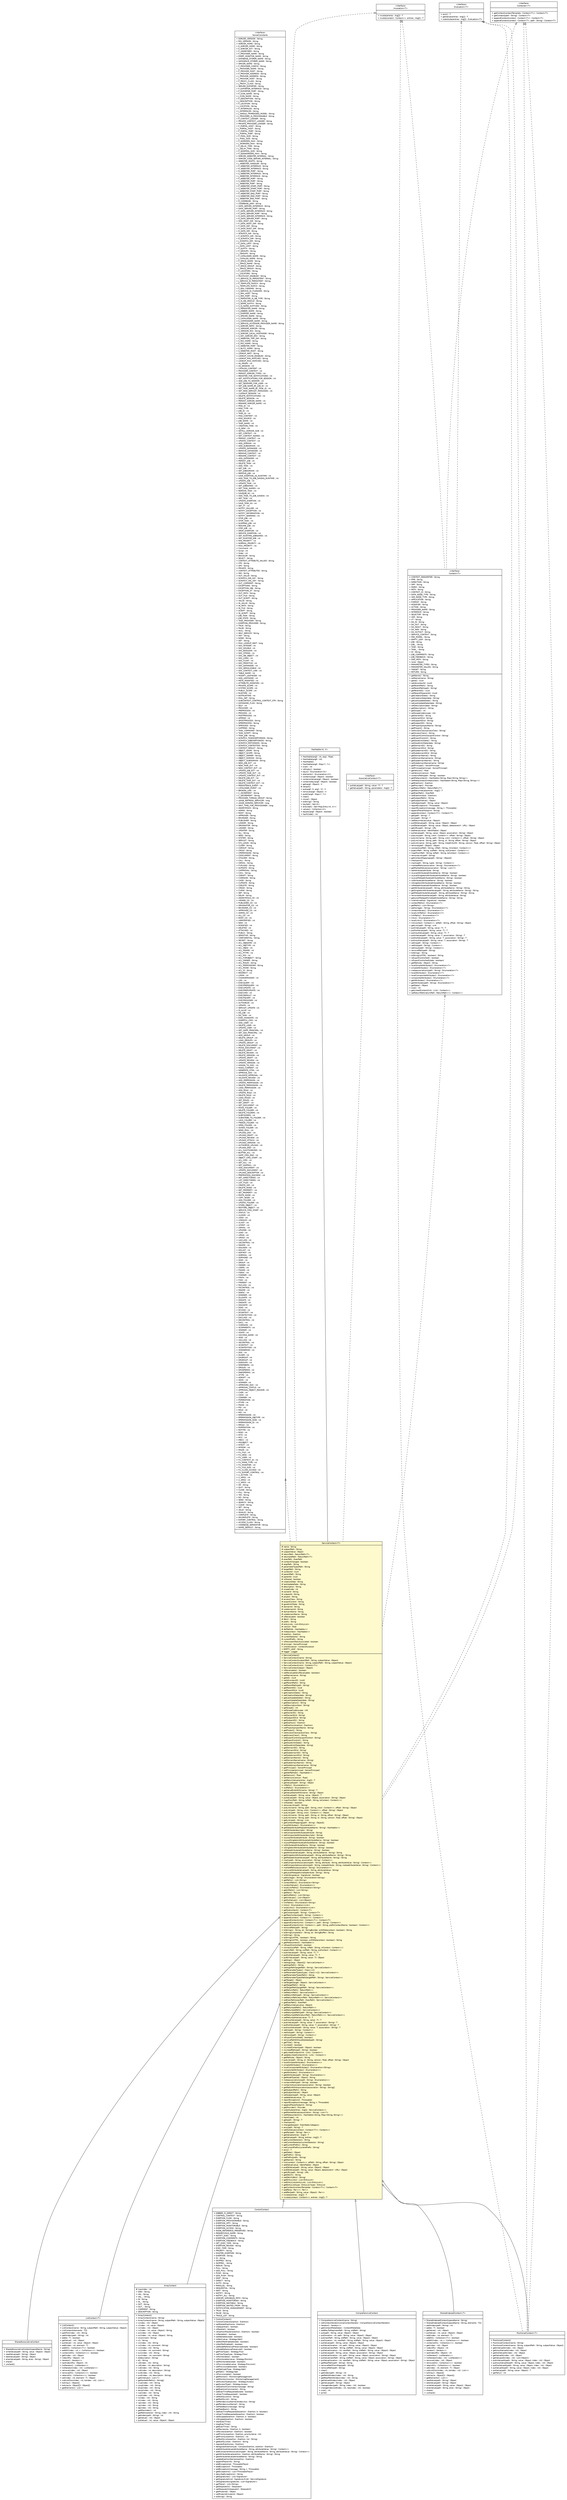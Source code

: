 #!/usr/local/bin/dot
#
# Class diagram 
# Generated by UMLGraph version R5_6 (http://www.umlgraph.org/)
#

digraph G {
	edge [fontname="Helvetica",fontsize=10,labelfontname="Helvetica",labelfontsize=10];
	node [fontname="Helvetica",fontsize=10,shape=plaintext];
	nodesep=0.25;
	ranksep=0.5;
	// sorcer.core.SorcerConstants
	c296208 [label=<<table title="sorcer.core.SorcerConstants" border="0" cellborder="1" cellspacing="0" cellpadding="2" port="p" href="../SorcerConstants.html">
		<tr><td><table border="0" cellspacing="0" cellpadding="1">
<tr><td align="center" balign="center"> &#171;interface&#187; </td></tr>
<tr><td align="center" balign="center"> SorcerConstants </td></tr>
		</table></td></tr>
		<tr><td><table border="0" cellspacing="0" cellpadding="1">
<tr><td align="left" balign="left"> + SORCER_VERSION : String </td></tr>
<tr><td align="left" balign="left"> + RIO_VERSION : String </td></tr>
<tr><td align="left" balign="left"> + SORCER_HOME : String </td></tr>
<tr><td align="left" balign="left"> + E_SORCER_HOME : String </td></tr>
<tr><td align="left" balign="left"> + E_SORCER_EXT : String </td></tr>
<tr><td align="left" balign="left"> + P_UNDEFINED : String </td></tr>
<tr><td align="left" balign="left"> + P_PROVIDER_NAME : String </td></tr>
<tr><td align="left" balign="left"> + EXERT_MONITOR_NAME : String </td></tr>
<tr><td align="left" balign="left"> + DATABASE_STORER_NAME : String </td></tr>
<tr><td align="left" balign="left"> + DATASPACE_STORER_NAME : String </td></tr>
<tr><td align="left" balign="left"> + SPACER_NAME : String </td></tr>
<tr><td align="left" balign="left"> + P_PROVIDER_CONFIG : String </td></tr>
<tr><td align="left" balign="left"> + J_PROVIDER_NAME : String </td></tr>
<tr><td align="left" balign="left"> + P_PROVIDR_HOST : String </td></tr>
<tr><td align="left" balign="left"> + P_PROVIDR_ADDRESS : String </td></tr>
<tr><td align="left" balign="left"> + J_PROVIDR_ADDRESS : String </td></tr>
<tr><td align="left" balign="left"> + J_PROVIDR_HOST : String </td></tr>
<tr><td align="left" balign="left"> + P_PROXY_CLASS : String </td></tr>
<tr><td align="left" balign="left"> + J_PROXY_CLASS : String </td></tr>
<tr><td align="left" balign="left"> + SERVER_EXPORTER : String </td></tr>
<tr><td align="left" balign="left"> + P_EXPORTER_INTERFACE : String </td></tr>
<tr><td align="left" balign="left"> + P_EXPORTER_PORT : String </td></tr>
<tr><td align="left" balign="left"> + P_ICON_NAME : String </td></tr>
<tr><td align="left" balign="left"> + J_ICON_NAME : String </td></tr>
<tr><td align="left" balign="left"> + P_DESCRIPTION : String </td></tr>
<tr><td align="left" balign="left"> + J_DESCRIPTION : String </td></tr>
<tr><td align="left" balign="left"> + P_LOCATION : String </td></tr>
<tr><td align="left" balign="left"> + J_LOCATION : String </td></tr>
<tr><td align="left" balign="left"> + P_INTERFACES : String </td></tr>
<tr><td align="left" balign="left"> + J_INTERFACES : String </td></tr>
<tr><td align="left" balign="left"> + J_SINGLE_TRHREADED_MODEL : String </td></tr>
<tr><td align="left" balign="left"> + J_PROVIDER_IS_PROVISINABLE : String </td></tr>
<tr><td align="left" balign="left"> + P_CONTEXT_LOGGER : String </td></tr>
<tr><td align="left" balign="left"> + PRIVATE_CONTEXT_LOGGER : String </td></tr>
<tr><td align="left" balign="left"> + PRIVATE_PROVIDER_LOGGER : String </td></tr>
<tr><td align="left" balign="left"> + P_PORTAL_HOST : String </td></tr>
<tr><td align="left" balign="left"> + J_PORTAL_HOST : String </td></tr>
<tr><td align="left" balign="left"> + P_PORTAL_PORT : String </td></tr>
<tr><td align="left" balign="left"> + J_PORTAL_PORT : String </td></tr>
<tr><td align="left" balign="left"> + P_POOL_SIZE : String </td></tr>
<tr><td align="left" balign="left"> + J_POOL_SIZE : String </td></tr>
<tr><td align="left" balign="left"> + P_WORKERS_MAX : String </td></tr>
<tr><td align="left" balign="left"> + J_WORKERS_MAX : String </td></tr>
<tr><td align="left" balign="left"> + P_DELAY_TIME : String </td></tr>
<tr><td align="left" balign="left"> + J_DELAY_TIME : String </td></tr>
<tr><td align="left" balign="left"> + P_QOSPOOL_SIZE : String </td></tr>
<tr><td align="left" balign="left"> + P_QOSWORKERS_MAX : String </td></tr>
<tr><td align="left" balign="left"> + SORCER_WEBSTER_INTERNAL : String </td></tr>
<tr><td align="left" balign="left"> + SORCER_CODE_SERVER_INTERNAL : String </td></tr>
<tr><td align="left" balign="left"> + WEBSTER_ROOTS : String </td></tr>
<tr><td align="left" balign="left"> + J_WEBSTER_HANDLER : String </td></tr>
<tr><td align="left" balign="left"> + P_WEBSTER_INTERFACE : String </td></tr>
<tr><td align="left" balign="left"> + R_WEBSTER_INTERFACE : String </td></tr>
<tr><td align="left" balign="left"> + R_WEBSTER_PORT : String </td></tr>
<tr><td align="left" balign="left"> + S_WEBSTER_INTERFACE : String </td></tr>
<tr><td align="left" balign="left"> + J_WEBSTER_INTERFACE : String </td></tr>
<tr><td align="left" balign="left"> + P_WEBSTER_PORT : String </td></tr>
<tr><td align="left" balign="left"> + S_WEBSTER_PORT : String </td></tr>
<tr><td align="left" balign="left"> + J_WEBSTER_PORT : String </td></tr>
<tr><td align="left" balign="left"> + P_WEBSTER_START_PORT : String </td></tr>
<tr><td align="left" balign="left"> + S_WEBSTER_START_PORT : String </td></tr>
<tr><td align="left" balign="left"> + J_WEBSTER_START_PORT : String </td></tr>
<tr><td align="left" balign="left"> + P_WEBSTER_END_PORT : String </td></tr>
<tr><td align="left" balign="left"> + S_WEBSTER_END_PORT : String </td></tr>
<tr><td align="left" balign="left"> + J_WEBSTER_END_PORT : String </td></tr>
<tr><td align="left" balign="left"> + R_CODEBASE : String </td></tr>
<tr><td align="left" balign="left"> + CODEBASE_JARS : String </td></tr>
<tr><td align="left" balign="left"> + DATA_SERVER_INTERFACE : String </td></tr>
<tr><td align="left" balign="left"> + DATA_SERVER_PORT : String </td></tr>
<tr><td align="left" balign="left"> + P_DATA_SERVER_INTERFACE : String </td></tr>
<tr><td align="left" balign="left"> + P_DATA_SERVER_PORT : String </td></tr>
<tr><td align="left" balign="left"> + R_DATA_SERVER_INTERFACE : String </td></tr>
<tr><td align="left" balign="left"> + R_DATA_SERVER_PORT : String </td></tr>
<tr><td align="left" balign="left"> + DOC_ROOT_DIR : String </td></tr>
<tr><td align="left" balign="left"> + P_DATA_ROOT_DIR : String </td></tr>
<tr><td align="left" balign="left"> + P_DATA_DIR : String </td></tr>
<tr><td align="left" balign="left"> + R_DATA_ROOT_DIR : String </td></tr>
<tr><td align="left" balign="left"> + R_DATA_DIR : String </td></tr>
<tr><td align="left" balign="left"> + SCRATCH_DIR : String </td></tr>
<tr><td align="left" balign="left"> + P_SCRATCH_DIR : String </td></tr>
<tr><td align="left" balign="left"> + R_SCRATCH_DIR : String </td></tr>
<tr><td align="left" balign="left"> + J_SCRATCH_DIR : String </td></tr>
<tr><td align="left" balign="left"> + P_DATA_LIMIT : String </td></tr>
<tr><td align="left" balign="left"> + J_DATA_LIMIT : String </td></tr>
<tr><td align="left" balign="left"> + P_SUFFIX : String </td></tr>
<tr><td align="left" balign="left"> + P_GROUPS : String </td></tr>
<tr><td align="left" balign="left"> + J_GROUPS : String </td></tr>
<tr><td align="left" balign="left"> + P_CATALOGER_NAME : String </td></tr>
<tr><td align="left" balign="left"> + J_CATALOG_NAME : String </td></tr>
<tr><td align="left" balign="left"> + P_SPACE_NAME : String </td></tr>
<tr><td align="left" balign="left"> + J_SPACE_NAME : String </td></tr>
<tr><td align="left" balign="left"> + P_SPACE_GROUP : String </td></tr>
<tr><td align="left" balign="left"> + J_SPACE_GROUP : String </td></tr>
<tr><td align="left" balign="left"> + P_LOCATORS : String </td></tr>
<tr><td align="left" balign="left"> + J_LOCATORS : String </td></tr>
<tr><td align="left" balign="left"> + MULTICAST_ENABLED : String </td></tr>
<tr><td align="left" balign="left"> + P_SERVICE_ID_PERSISTENT : String </td></tr>
<tr><td align="left" balign="left"> + J_SERVICE_ID_PERSISTENT : String </td></tr>
<tr><td align="left" balign="left"> + P_TEMPLATE_MATCH : String </td></tr>
<tr><td align="left" balign="left"> + J_TEMPLATE_MATCH : String </td></tr>
<tr><td align="left" balign="left"> + S_ENV_FIENAME : String </td></tr>
<tr><td align="left" balign="left"> + S_SERVICE_ID_FILENAME : String </td></tr>
<tr><td align="left" balign="left"> + S_RMI_HOST : String </td></tr>
<tr><td align="left" balign="left"> + S_RMI_PORT : String </td></tr>
<tr><td align="left" balign="left"> + S_PERSISTER_IS_DB_TYPE : String </td></tr>
<tr><td align="left" balign="left"> + S_IS_DB_ORACLE : String </td></tr>
<tr><td align="left" balign="left"> + S_NAME_SUFFIX : String </td></tr>
<tr><td align="left" balign="left"> + S_IS_NAME_SUFFIXED : String </td></tr>
<tr><td align="left" balign="left"> + S_PERSISTER_NAME : String </td></tr>
<tr><td align="left" balign="left"> + S_JOBBER_NAME : String </td></tr>
<tr><td align="left" balign="left"> + S_EXERTER_NAME : String </td></tr>
<tr><td align="left" balign="left"> + S_SPACER_NAME : String </td></tr>
<tr><td align="left" balign="left"> + S_CATALOGER_NAME : String </td></tr>
<tr><td align="left" balign="left"> + S_COMMANDER_NAME : String </td></tr>
<tr><td align="left" balign="left"> + S_SERVICE_ACCESSOR_PROVIDER_NAME : String </td></tr>
<tr><td align="left" balign="left"> + S_SORCER_REPO : String </td></tr>
<tr><td align="left" balign="left"> + S_VERSION_SORCER : String </td></tr>
<tr><td align="left" balign="left"> + S_VERSION_RIO : String </td></tr>
<tr><td align="left" balign="left"> + S_SORCER_LOCAL_HOSTADDR : String </td></tr>
<tr><td align="left" balign="left"> + S_KEY_SORCER_ENV : String </td></tr>
<tr><td align="left" balign="left"> + S_WEBSTER_TMP_DIR : String </td></tr>
<tr><td align="left" balign="left"> + S_RIO_HOME : String </td></tr>
<tr><td align="left" balign="left"> + E_RIO_HOME : String </td></tr>
<tr><td align="left" balign="left"> + E_WEBSTER_PORT : String </td></tr>
<tr><td align="left" balign="left"> + S_BLITZ_HOME : String </td></tr>
<tr><td align="left" balign="left"> + S_WEBSTER_ROOT : String </td></tr>
<tr><td align="left" balign="left"> + LOOKUP_WAIT : String </td></tr>
<tr><td align="left" balign="left"> + LOOKUP_CACHE_ENABLED : String </td></tr>
<tr><td align="left" balign="left"> + LOOKUP_MIN_MATCHES : String </td></tr>
<tr><td align="left" balign="left"> + LOOKUP_MAX_MATCHES : String </td></tr>
<tr><td align="left" balign="left"> + AS_PROPS : int </td></tr>
<tr><td align="left" balign="left"> + AS_SESSION : int </td></tr>
<tr><td align="left" balign="left"> + CATALOG_CONTENT : int </td></tr>
<tr><td align="left" balign="left"> + PROVIDER_CONTEXT : int </td></tr>
<tr><td align="left" balign="left"> + PERSIST_SORCER_TYPES : int </td></tr>
<tr><td align="left" balign="left"> + REGISTER_FOR_NOTIFICATIONS : int </td></tr>
<tr><td align="left" balign="left"> + GET_NOTIFICATIONS_FOR_SESSION : int </td></tr>
<tr><td align="left" balign="left"> + ADD_JOB_TO_SESSION : int </td></tr>
<tr><td align="left" balign="left"> + GET_SESSIONS_FOR_USER : int </td></tr>
<tr><td align="left" balign="left"> + GET_JOB_NAME_BY_JOB_ID : int </td></tr>
<tr><td align="left" balign="left"> + GET_TASK_NAME_BY_TASK_ID : int </td></tr>
<tr><td align="left" balign="left"> + GET_NEW_SERVLET_MESSAGES : int </td></tr>
<tr><td align="left" balign="left"> + CLEANUP_SESSION : int </td></tr>
<tr><td align="left" balign="left"> + DELETE_NOTIFICATIONS : int </td></tr>
<tr><td align="left" balign="left"> + DELETE_SESSION : int </td></tr>
<tr><td align="left" balign="left"> + PERSIST_SORCER_NAME : int </td></tr>
<tr><td align="left" balign="left"> + RENAME_SORCER_NAME : int </td></tr>
<tr><td align="left" balign="left"> + MSG_ID : int </td></tr>
<tr><td align="left" balign="left"> + MSG_TYPE : int </td></tr>
<tr><td align="left" balign="left"> + JOB_ID : int </td></tr>
<tr><td align="left" balign="left"> + TASK_ID : int </td></tr>
<tr><td align="left" balign="left"> + MSG_CONTENT : int </td></tr>
<tr><td align="left" balign="left"> + MSG_SOURCE : int </td></tr>
<tr><td align="left" balign="left"> + JOB_NAME : int </td></tr>
<tr><td align="left" balign="left"> + TASK_NAME : int </td></tr>
<tr><td align="left" balign="left"> + CREATION_TIME : int </td></tr>
<tr><td align="left" balign="left"> + IS_NEW : int </td></tr>
<tr><td align="left" balign="left"> + GETALL_DOMAIN_SUB : int </td></tr>
<tr><td align="left" balign="left"> + GET_CONTEXT : int </td></tr>
<tr><td align="left" balign="left"> + GET_CONTEXT_NAMES : int </td></tr>
<tr><td align="left" balign="left"> + PERSIST_CONTEXT : int </td></tr>
<tr><td align="left" balign="left"> + UPDATE_CONTEXT : int </td></tr>
<tr><td align="left" balign="left"> + ADD_DOMAIN : int </td></tr>
<tr><td align="left" balign="left"> + ADD_SUBDOMAIN : int </td></tr>
<tr><td align="left" balign="left"> + UPDATE_DATANODE : int </td></tr>
<tr><td align="left" balign="left"> + REMOVE_DATANODE : int </td></tr>
<tr><td align="left" balign="left"> + REMOVE_CONTEXT : int </td></tr>
<tr><td align="left" balign="left"> + RENAME_CONTEXT : int </td></tr>
<tr><td align="left" balign="left"> + ADD_DATANODE : int </td></tr>
<tr><td align="left" balign="left"> + PERSIST_JOB : int </td></tr>
<tr><td align="left" balign="left"> + DELETE_TASK : int </td></tr>
<tr><td align="left" balign="left"> + ADD_TASK : int </td></tr>
<tr><td align="left" balign="left"> + GET_JOB : int </td></tr>
<tr><td align="left" balign="left"> + GET_JOBDOMAIN : int </td></tr>
<tr><td align="left" balign="left"> + REMOVE_JOB : int </td></tr>
<tr><td align="left" balign="left"> + SAVE_EXERTION_AS_RUNTIME : int </td></tr>
<tr><td align="left" balign="left"> + ADD_TASK_TO_JOB_SAVEAS_RUNTIME : int </td></tr>
<tr><td align="left" balign="left"> + UPDATE_JOB : int </td></tr>
<tr><td align="left" balign="left"> + UPDATE_TASK : int </td></tr>
<tr><td align="left" balign="left"> + GET_JOBNAMES : int </td></tr>
<tr><td align="left" balign="left"> + GET_TASK_NAMES : int </td></tr>
<tr><td align="left" balign="left"> + REMOVE_TASK : int </td></tr>
<tr><td align="left" balign="left"> + SAVEJOB_AS : int </td></tr>
<tr><td align="left" balign="left"> + ADD_TASK_TO_JOB_SAVEAS : int </td></tr>
<tr><td align="left" balign="left"> + GET_TASK : int </td></tr>
<tr><td align="left" balign="left"> + UPDATE_EXERTION : int </td></tr>
<tr><td align="left" balign="left"> + SAVE_TASK_AS : int </td></tr>
<tr><td align="left" balign="left"> + GET_FT : int </td></tr>
<tr><td align="left" balign="left"> + NOTIFY_FAILURE : int </td></tr>
<tr><td align="left" balign="left"> + NOTIFY_EXCEPTION : int </td></tr>
<tr><td align="left" balign="left"> + NOTIFY_INFORMATION : int </td></tr>
<tr><td align="left" balign="left"> + NOTIFY_WARNING : int </td></tr>
<tr><td align="left" balign="left"> + STOP_JOB : int </td></tr>
<tr><td align="left" balign="left"> + STOP_TASK : int </td></tr>
<tr><td align="left" balign="left"> + SUSPEND_JOB : int </td></tr>
<tr><td align="left" balign="left"> + RESUME_JOB : int </td></tr>
<tr><td align="left" balign="left"> + STEP_JOB : int </td></tr>
<tr><td align="left" balign="left"> + DROP_EXERTION : int </td></tr>
<tr><td align="left" balign="left"> + SERVICE_EXERTION : int </td></tr>
<tr><td align="left" balign="left"> + GET_RUNTIME_JOBNAMES : int </td></tr>
<tr><td align="left" balign="left"> + GET_RUNTIME_JOB : int </td></tr>
<tr><td align="left" balign="left"> + MIN_PRIORITY : int </td></tr>
<tr><td align="left" balign="left"> + NORMAL_PRIORITY : int </td></tr>
<tr><td align="left" balign="left"> + MAX_PRIORITY : int </td></tr>
<tr><td align="left" balign="left"> + Command : int </td></tr>
<tr><td align="left" balign="left"> + Script : int </td></tr>
<tr><td align="left" balign="left"> + Order : int </td></tr>
<tr><td align="left" balign="left"> + BGCOLOR : String </td></tr>
<tr><td align="left" balign="left"> + SELECT : String </td></tr>
<tr><td align="left" balign="left"> + CONTEXT_ATTRIBUTE_VALUES : String </td></tr>
<tr><td align="left" balign="left"> + CPS : String </td></tr>
<tr><td align="left" balign="left"> + APS : String </td></tr>
<tr><td align="left" balign="left"> + PRIVATE : String </td></tr>
<tr><td align="left" balign="left"> + CONTEXT_ATTRIBUTES : String </td></tr>
<tr><td align="left" balign="left"> + IND : String </td></tr>
<tr><td align="left" balign="left"> + OUT_VALUE : String </td></tr>
<tr><td align="left" balign="left"> + SCRATCH_DIR_KEY : String </td></tr>
<tr><td align="left" balign="left"> + SCRATCH_URL_KEY : String </td></tr>
<tr><td align="left" balign="left"> + OUT_COMMENT : String </td></tr>
<tr><td align="left" balign="left"> + EXCEPTIONS : String </td></tr>
<tr><td align="left" balign="left"> + EXCEPTION_OBJ : String </td></tr>
<tr><td align="left" balign="left"> + EXCEPTION_ST : String </td></tr>
<tr><td align="left" balign="left"> + OUT_PATH : String </td></tr>
<tr><td align="left" balign="left"> + OUT_FILE : String </td></tr>
<tr><td align="left" balign="left"> + OUT_SCRIPT : String </td></tr>
<tr><td align="left" balign="left"> + VALUE : String </td></tr>
<tr><td align="left" balign="left"> + IN_VALUE : String </td></tr>
<tr><td align="left" balign="left"> + IN_PATH : String </td></tr>
<tr><td align="left" balign="left"> + IN_FILE : String </td></tr>
<tr><td align="left" balign="left"> + SCRIPT : String </td></tr>
<tr><td align="left" balign="left"> + IN_SCRIPT : String </td></tr>
<tr><td align="left" balign="left"> + JOB_TASK : String </td></tr>
<tr><td align="left" balign="left"> + JOB_STATE : String </td></tr>
<tr><td align="left" balign="left"> + TASK_PROVIDER : String </td></tr>
<tr><td align="left" balign="left"> + EXERTION_PROVIDER : String </td></tr>
<tr><td align="left" balign="left"> + TRUE : String </td></tr>
<tr><td align="left" balign="left"> + FALSE : String </td></tr>
<tr><td align="left" balign="left"> + NULL : String </td></tr>
<tr><td align="left" balign="left"> + SELF_SERVICE : String </td></tr>
<tr><td align="left" balign="left"> + ANY : String </td></tr>
<tr><td align="left" balign="left"> + NONE : String </td></tr>
<tr><td align="left" balign="left"> + GET : String </td></tr>
<tr><td align="left" balign="left"> + MAX_LOOKUP_WAIT : long </td></tr>
<tr><td align="left" balign="left"> + SOC_INTEGER : int </td></tr>
<tr><td align="left" balign="left"> + SOC_DOUBLE : int </td></tr>
<tr><td align="left" balign="left"> + SOC_BOOLEAN : int </td></tr>
<tr><td align="left" balign="left"> + SOC_STRING : int </td></tr>
<tr><td align="left" balign="left"> + SOC_DB_OBJECT : int </td></tr>
<tr><td align="left" balign="left"> + SOC_LONG : int </td></tr>
<tr><td align="left" balign="left"> + SOC_FLOAT : int </td></tr>
<tr><td align="left" balign="left"> + SOC_PRIMITIVE : int </td></tr>
<tr><td align="left" balign="left"> + SOC_DATANODE : int </td></tr>
<tr><td align="left" balign="left"> + SOC_SERIALIZABLE : int </td></tr>
<tr><td align="left" balign="left"> + SOC_CONTEXT_LINK : int </td></tr>
<tr><td align="left" balign="left"> + TABLE_NAME : int </td></tr>
<tr><td align="left" balign="left"> + MODIFY_LEAFNODE : int </td></tr>
<tr><td align="left" balign="left"> + ADD_LEAFNODE : int </td></tr>
<tr><td align="left" balign="left"> + META_MODIFIED : int </td></tr>
<tr><td align="left" balign="left"> + ATTRIBUTE_MODIFIED : int </td></tr>
<tr><td align="left" balign="left"> + PRIVATE_SCOPE : int </td></tr>
<tr><td align="left" balign="left"> + SYSTEM_SCOPE : int </td></tr>
<tr><td align="left" balign="left"> + PUBLIC_SCOPE : int </td></tr>
<tr><td align="left" balign="left"> + RUNTIME : int </td></tr>
<tr><td align="left" balign="left"> + NOTRUNTIME : int </td></tr>
<tr><td align="left" balign="left"> + MAIL_SEP : String </td></tr>
<tr><td align="left" balign="left"> + SUBCONTEXT_CONTROL_CONTEXT_STR : String </td></tr>
<tr><td align="left" balign="left"> + DATANODE_FLAG : String </td></tr>
<tr><td align="left" balign="left"> + SELF : int </td></tr>
<tr><td align="left" balign="left"> + PROVIDER : int </td></tr>
<tr><td align="left" balign="left"> + PREPROCESS : int </td></tr>
<tr><td align="left" balign="left"> + PROCESS : int </td></tr>
<tr><td align="left" balign="left"> + POSTPROCESS : int </td></tr>
<tr><td align="left" balign="left"> + APPEND : int </td></tr>
<tr><td align="left" balign="left"> + SPOSTPROCESS : String </td></tr>
<tr><td align="left" balign="left"> + SPREPROCESS : String </td></tr>
<tr><td align="left" balign="left"> + SPROCESS : String </td></tr>
<tr><td align="left" balign="left"> + SAPPEND : String </td></tr>
<tr><td align="left" balign="left"> + TASK_COMMAND : String </td></tr>
<tr><td align="left" balign="left"> + TASK_SCRIPT : String </td></tr>
<tr><td align="left" balign="left"> + TASK_JOB : String </td></tr>
<tr><td align="left" balign="left"> + SCRATCH_TASKEXERTIONIDS : String </td></tr>
<tr><td align="left" balign="left"> + SCRATCH_JOBEXERTIONIDS : String </td></tr>
<tr><td align="left" balign="left"> + SCRATCH_METHODIDS : String </td></tr>
<tr><td align="left" balign="left"> + SCRATCH_CONTEXTIDS : String </td></tr>
<tr><td align="left" balign="left"> + CONTEXT_RESULT : String </td></tr>
<tr><td align="left" balign="left"> + OBJECT_NAME : String </td></tr>
<tr><td align="left" balign="left"> + OBJECT_SCOPE : String </td></tr>
<tr><td align="left" balign="left"> + OBJECT_OWNER : String </td></tr>
<tr><td align="left" balign="left"> + OBJECT_DOMAIN : String </td></tr>
<tr><td align="left" balign="left"> + OBJECT_SUBDOMAIN : String </td></tr>
<tr><td align="left" balign="left"> + NEW_JOB_EVT : int </td></tr>
<tr><td align="left" balign="left"> + NEW_TASK_EVT : int </td></tr>
<tr><td align="left" balign="left"> + NEW_CONTEXT_EVT : int </td></tr>
<tr><td align="left" balign="left"> + UPDATE_JOB_EVT : int </td></tr>
<tr><td align="left" balign="left"> + UPDATE_TASK_EVT : int </td></tr>
<tr><td align="left" balign="left"> + UPDATE_CONTEXT_EVT : int </td></tr>
<tr><td align="left" balign="left"> + DELETE_JOB_EVT : int </td></tr>
<tr><td align="left" balign="left"> + DELETE_TASK_EVT : int </td></tr>
<tr><td align="left" balign="left"> + DELETE_CONTEXT_EVT : int </td></tr>
<tr><td align="left" balign="left"> + PERSISTENCE_EVENT : int </td></tr>
<tr><td align="left" balign="left"> + CATALOGER_EVENT : int </td></tr>
<tr><td align="left" balign="left"> + BROKEN_LINK : int </td></tr>
<tr><td align="left" balign="left"> + C_INCREMENT : String </td></tr>
<tr><td align="left" balign="left"> + C_DECREMENT : String </td></tr>
<tr><td align="left" balign="left"> + PROVIDER_THREAD_GROUP : String </td></tr>
<tr><td align="left" balign="left"> + LEASE_REFRESH_SERVICER : long </td></tr>
<tr><td align="left" balign="left"> + LEASE_SIGNING_SERVICER : long </td></tr>
<tr><td align="left" balign="left"> + WAIT_TIME_FOR_PROVISIONER : long </td></tr>
<tr><td align="left" balign="left"> + ANONYMOUS : String </td></tr>
<tr><td align="left" balign="left"> + ADMIN : String </td></tr>
<tr><td align="left" balign="left"> + ROOT : String </td></tr>
<tr><td align="left" balign="left"> + APPROVER : String </td></tr>
<tr><td align="left" balign="left"> + REVIEWER : String </td></tr>
<tr><td align="left" balign="left"> + PUBLISHER : String </td></tr>
<tr><td align="left" balign="left"> + LOOKER : String </td></tr>
<tr><td align="left" balign="left"> + ORIGINATOR : String </td></tr>
<tr><td align="left" balign="left"> + LOGGER : String </td></tr>
<tr><td align="left" balign="left"> + UPDATER : String </td></tr>
<tr><td align="left" balign="left"> + ALL : String </td></tr>
<tr><td align="left" balign="left"> + SEED : String </td></tr>
<tr><td align="left" balign="left"> + SYSTEM : String </td></tr>
<tr><td align="left" balign="left"> + SERVLET : String </td></tr>
<tr><td align="left" balign="left"> + SYS_LOGIN : String </td></tr>
<tr><td align="left" balign="left"> + CUSER : String </td></tr>
<tr><td align="left" balign="left"> + CGROUP : String </td></tr>
<tr><td align="left" balign="left"> + CROLE : String </td></tr>
<tr><td align="left" balign="left"> + CPERMISSION : String </td></tr>
<tr><td align="left" balign="left"> + CDOCUMENT : String </td></tr>
<tr><td align="left" balign="left"> + CFOLDER : String </td></tr>
<tr><td align="left" balign="left"> + CALL : String </td></tr>
<tr><td align="left" balign="left"> + CEMAIL : String </td></tr>
<tr><td align="left" balign="left"> + FUPLOAD : String </td></tr>
<tr><td align="left" balign="left"> + SUPDATE : String </td></tr>
<tr><td align="left" balign="left"> + CAPPROVAL : String </td></tr>
<tr><td align="left" balign="left"> + CACL : String </td></tr>
<tr><td align="left" balign="left"> + CDRAFT : String </td></tr>
<tr><td align="left" balign="left"> + CVERSION : String </td></tr>
<tr><td align="left" balign="left"> + CADD : String </td></tr>
<tr><td align="left" balign="left"> + CUPDATE : String </td></tr>
<tr><td align="left" balign="left"> + CDELETE : String </td></tr>
<tr><td align="left" balign="left"> + CREAD : String </td></tr>
<tr><td align="left" balign="left"> + CVIEW : String </td></tr>
<tr><td align="left" balign="left"> + SEP : String </td></tr>
<tr><td align="left" balign="left"> + DELIM : String </td></tr>
<tr><td align="left" balign="left"> + ANONYMOUS_CD : int </td></tr>
<tr><td align="left" balign="left"> + VIEWER_CD : int </td></tr>
<tr><td align="left" balign="left"> + PUBLISHER_CD : int </td></tr>
<tr><td align="left" balign="left"> + ORIGINATOR_CD : int </td></tr>
<tr><td align="left" balign="left"> + REVIEWER_CD : int </td></tr>
<tr><td align="left" balign="left"> + APPROVER_CD : int </td></tr>
<tr><td align="left" balign="left"> + ADMIN_CD : int </td></tr>
<tr><td align="left" balign="left"> + ALL_CD : int </td></tr>
<tr><td align="left" balign="left"> + ROOT_CD : int </td></tr>
<tr><td align="left" balign="left"> + UNMODIFIED : int </td></tr>
<tr><td align="left" balign="left"> + NEW : int </td></tr>
<tr><td align="left" balign="left"> + MODIFIED : int </td></tr>
<tr><td align="left" balign="left"> + DELETED : int </td></tr>
<tr><td align="left" balign="left"> + ATTACHED : int </td></tr>
<tr><td align="left" balign="left"> + PUBLIC : String </td></tr>
<tr><td align="left" balign="left"> + SENSITIVE : String </td></tr>
<tr><td align="left" balign="left"> + CONFIDENTIAL : String </td></tr>
<tr><td align="left" balign="left"> + SECRET : String </td></tr>
<tr><td align="left" balign="left"> + ACL_OBJNAME : int </td></tr>
<tr><td align="left" balign="left"> + ACL_OBJTYPE : int </td></tr>
<tr><td align="left" balign="left"> + ACL_OBJID : int </td></tr>
<tr><td align="left" balign="left"> + ACL_PNAME : int </td></tr>
<tr><td align="left" balign="left"> + ACL_PTYPE : int </td></tr>
<tr><td align="left" balign="left"> + ACL_PID : int </td></tr>
<tr><td align="left" balign="left"> + ACL_FOROBJECT : String </td></tr>
<tr><td align="left" balign="left"> + ACL_OWNER : String </td></tr>
<tr><td align="left" balign="left"> + ACL_ROLES : String </td></tr>
<tr><td align="left" balign="left"> + ACL_PERMISSIONS : String </td></tr>
<tr><td align="left" balign="left"> + ACL_MODE : String </td></tr>
<tr><td align="left" balign="left"> + ACL_ID : String </td></tr>
<tr><td align="left" balign="left"> + REDIRECT : int </td></tr>
<tr><td align="left" balign="left"> + LOGIN : int </td></tr>
<tr><td align="left" balign="left"> + CHANGEPASSWD : int </td></tr>
<tr><td align="left" balign="left"> + LOG : int </td></tr>
<tr><td align="left" balign="left"> + EXECQUERY : int </td></tr>
<tr><td align="left" balign="left"> + EXECPREPQUERY : int </td></tr>
<tr><td align="left" balign="left"> + EXECUPDATE : int </td></tr>
<tr><td align="left" balign="left"> + EXECPREPUPDATE : int </td></tr>
<tr><td align="left" balign="left"> + EXECCMD : int </td></tr>
<tr><td align="left" balign="left"> + EXECDEFAULT : int </td></tr>
<tr><td align="left" balign="left"> + EXECPQUERY : int </td></tr>
<tr><td align="left" balign="left"> + EXECPROVIDER : int </td></tr>
<tr><td align="left" balign="left"> + AUTHORIZE : int </td></tr>
<tr><td align="left" balign="left"> + UPDATE : int </td></tr>
<tr><td align="left" balign="left"> + SERVLET_UPDATE : int </td></tr>
<tr><td align="left" balign="left"> + IS_ALIVE : int </td></tr>
<tr><td align="left" balign="left"> + DO_JOB : int </td></tr>
<tr><td align="left" balign="left"> + DO_TASK : int </td></tr>
<tr><td align="left" balign="left"> + EXEC_MANDATE : int </td></tr>
<tr><td align="left" balign="left"> + DISPATCH_CMD : int </td></tr>
<tr><td align="left" balign="left"> + ADD_USER : int </td></tr>
<tr><td align="left" balign="left"> + DELETE_USER : int </td></tr>
<tr><td align="left" balign="left"> + UPDATE_USER : int </td></tr>
<tr><td align="left" balign="left"> + GET_GAPP_PRINCIPAL : int </td></tr>
<tr><td align="left" balign="left"> + GET_SSO_PRINCIPAL : int </td></tr>
<tr><td align="left" balign="left"> + ADD_GROUP : int </td></tr>
<tr><td align="left" balign="left"> + DELETE_GROUP : int </td></tr>
<tr><td align="left" balign="left"> + LOAD_GROUPS : int </td></tr>
<tr><td align="left" balign="left"> + UPDATE_GROUP : int </td></tr>
<tr><td align="left" balign="left"> + DELETE_DOCUMENT : int </td></tr>
<tr><td align="left" balign="left"> + MOVE_DOCUMENT : int </td></tr>
<tr><td align="left" balign="left"> + DELETE_DRAFT : int </td></tr>
<tr><td align="left" balign="left"> + DELETE_REVIEW : int </td></tr>
<tr><td align="left" balign="left"> + DELETE_VERSION : int </td></tr>
<tr><td align="left" balign="left"> + UPDATE_DRAFT : int </td></tr>
<tr><td align="left" balign="left"> + UPDATE_REVIEW : int </td></tr>
<tr><td align="left" balign="left"> + UPDATE_VERSION : int </td></tr>
<tr><td align="left" balign="left"> + ASSIGN_TO_DOC : int </td></tr>
<tr><td align="left" balign="left"> + MAKE_CURRENT : int </td></tr>
<tr><td align="left" balign="left"> + GENERATE_HTML : int </td></tr>
<tr><td align="left" balign="left"> + APPROVE_DOC : int </td></tr>
<tr><td align="left" balign="left"> + VALIDATE_APPROVAL : int </td></tr>
<tr><td align="left" balign="left"> + VALIDATE_REVIEW : int </td></tr>
<tr><td align="left" balign="left"> + ADD_PERMISSION : int </td></tr>
<tr><td align="left" balign="left"> + UPDATE_PERMISSION : int </td></tr>
<tr><td align="left" balign="left"> + DELETE_PERMISSION : int </td></tr>
<tr><td align="left" balign="left"> + LOAD_PERMISSION : int </td></tr>
<tr><td align="left" balign="left"> + ADD_ROLE : int </td></tr>
<tr><td align="left" balign="left"> + UPDATE_ROLE : int </td></tr>
<tr><td align="left" balign="left"> + DELETE_ROLE : int </td></tr>
<tr><td align="left" balign="left"> + LOAD_ROLES : int </td></tr>
<tr><td align="left" balign="left"> + GET_ROLES : int </td></tr>
<tr><td align="left" balign="left"> + GET_DRAFT : int </td></tr>
<tr><td align="left" balign="left"> + GET_DOCUMENT : int </td></tr>
<tr><td align="left" balign="left"> + MOVE_FOLDER : int </td></tr>
<tr><td align="left" balign="left"> + DELETE_FOLDER : int </td></tr>
<tr><td align="left" balign="left"> + DELETE_FOLDERS : int </td></tr>
<tr><td align="left" balign="left"> + SUBFOLDERS : int </td></tr>
<tr><td align="left" balign="left"> + SUBSCRIBE_TO_FOLDER : int </td></tr>
<tr><td align="left" balign="left"> + LOCK_FOLDER : int </td></tr>
<tr><td align="left" balign="left"> + FREEZE_FOLDER : int </td></tr>
<tr><td align="left" balign="left"> + OPEN_FOLDER : int </td></tr>
<tr><td align="left" balign="left"> + ISVIEW_FOLDER : int </td></tr>
<tr><td align="left" balign="left"> + SEND_MAIL : int </td></tr>
<tr><td align="left" balign="left"> + UPLOAD_DOC : int </td></tr>
<tr><td align="left" balign="left"> + UPLOAD_DRAFT : int </td></tr>
<tr><td align="left" balign="left"> + UPLOAD_REVIEW : int </td></tr>
<tr><td align="left" balign="left"> + UPLOAD_ATTACH : int </td></tr>
<tr><td align="left" balign="left"> + UPLOAD_VERSION : int </td></tr>
<tr><td align="left" balign="left"> + AUTHORIZE_UPLOAD : int </td></tr>
<tr><td align="left" balign="left"> + UPLOAD_END : int </td></tr>
<tr><td align="left" balign="left"> + ACL_ISAUTHORIZED : int </td></tr>
<tr><td align="left" balign="left"> + BUFFER_ACL : int </td></tr>
<tr><td align="left" balign="left"> + GAPP_CMD_END : int </td></tr>
<tr><td align="left" balign="left"> + OBJECT_CMD_START : int </td></tr>
<tr><td align="left" balign="left"> + ACL_CMD : int </td></tr>
<tr><td align="left" balign="left"> + GET_ACL : int </td></tr>
<tr><td align="left" balign="left"> + GET_GAPPACL : int </td></tr>
<tr><td align="left" balign="left"> + ADD_DOCUMENT : int </td></tr>
<tr><td align="left" balign="left"> + UPDATE_DOCUMENT : int </td></tr>
<tr><td align="left" balign="left"> + UPLOAD_DESCRIPTOR : int </td></tr>
<tr><td align="left" balign="left"> + PREPROCESS_DOCDESC : int </td></tr>
<tr><td align="left" balign="left"> + GET_DIRECTORIES : int </td></tr>
<tr><td align="left" balign="left"> + LIST_DIRECTORIES : int </td></tr>
<tr><td align="left" balign="left"> + LIST_FILES : int </td></tr>
<tr><td align="left" balign="left"> + CREATE_DIR : int </td></tr>
<tr><td align="left" balign="left"> + DELETE_NODE : int </td></tr>
<tr><td align="left" balign="left"> + GET_PROPERTY : int </td></tr>
<tr><td align="left" balign="left"> + SET_PROPERTY : int </td></tr>
<tr><td align="left" balign="left"> + PASTE_NODE : int </td></tr>
<tr><td align="left" balign="left"> + COPY_NODE : int </td></tr>
<tr><td align="left" balign="left"> + ADD_FOLDER : int </td></tr>
<tr><td align="left" balign="left"> + UPDATE_FOLDER : int </td></tr>
<tr><td align="left" balign="left"> + STORE_OBJECT : int </td></tr>
<tr><td align="left" balign="left"> + RESTORE_OBJECT : int </td></tr>
<tr><td align="left" balign="left"> + SERVICE_CMD_START : int </td></tr>
<tr><td align="left" balign="left"> + STATUS : int </td></tr>
<tr><td align="left" balign="left"> + ULOGIN : int </td></tr>
<tr><td align="left" balign="left"> + USSO : int </td></tr>
<tr><td align="left" balign="left"> + USSOUID : int </td></tr>
<tr><td align="left" balign="left"> + ULAST : int </td></tr>
<tr><td align="left" balign="left"> + UFIRST : int </td></tr>
<tr><td align="left" balign="left"> + UEMAIL : int </td></tr>
<tr><td align="left" balign="left"> + UPHONE : int </td></tr>
<tr><td align="left" balign="left"> + UOID : int </td></tr>
<tr><td align="left" balign="left"> + UPASS : int </td></tr>
<tr><td align="left" balign="left"> + UROLE : int </td></tr>
<tr><td align="left" balign="left"> + UACLASS : int </td></tr>
<tr><td align="left" balign="left"> + UECONTROL : int </td></tr>
<tr><td align="left" balign="left"> + GNAME : int </td></tr>
<tr><td align="left" balign="left"> + GOLOGIN : int </td></tr>
<tr><td align="left" balign="left"> + GOLAST : int </td></tr>
<tr><td align="left" balign="left"> + GOFIRST : int </td></tr>
<tr><td align="left" balign="left"> + GOEMAIL : int </td></tr>
<tr><td align="left" balign="left"> + GOPHONE : int </td></tr>
<tr><td align="left" balign="left"> + GOID : int </td></tr>
<tr><td align="left" balign="left"> + GROUP : int </td></tr>
<tr><td align="left" balign="left"> + OWNER : int </td></tr>
<tr><td align="left" balign="left"> + USERS : int </td></tr>
<tr><td align="left" balign="left"> + FNAME : int </td></tr>
<tr><td align="left" balign="left"> + FDESC : int </td></tr>
<tr><td align="left" balign="left"> + FOWNER : int </td></tr>
<tr><td align="left" balign="left"> + FPATH : int </td></tr>
<tr><td align="left" balign="left"> + FOID : int </td></tr>
<tr><td align="left" balign="left"> + FPARENT : int </td></tr>
<tr><td align="left" balign="left"> + FACLASS : int </td></tr>
<tr><td align="left" balign="left"> + FECONTROL : int </td></tr>
<tr><td align="left" balign="left"> + DNAME : int </td></tr>
<tr><td align="left" balign="left"> + DDESC : int </td></tr>
<tr><td align="left" balign="left"> + DOWNER : int </td></tr>
<tr><td align="left" balign="left"> + DLUDATE : int </td></tr>
<tr><td align="left" balign="left"> + DDDATE : int </td></tr>
<tr><td align="left" balign="left"> + DWDATE : int </td></tr>
<tr><td align="left" balign="left"> + DGUDATE : int </td></tr>
<tr><td align="left" balign="left"> + DOID : int </td></tr>
<tr><td align="left" balign="left"> + DCVOID : int </td></tr>
<tr><td align="left" balign="left"> + DCONTEXT : int </td></tr>
<tr><td align="left" balign="left"> + DCONTEXTOID : int </td></tr>
<tr><td align="left" balign="left"> + DACLASS : int </td></tr>
<tr><td align="left" balign="left"> + DECONTROL : int </td></tr>
<tr><td align="left" balign="left"> + DACL : int </td></tr>
<tr><td align="left" balign="left"> + XVERSION : int </td></tr>
<tr><td align="left" balign="left"> + XCOMMENTS : int </td></tr>
<tr><td align="left" balign="left"> + XOWNER : int </td></tr>
<tr><td align="left" balign="left"> + XDATE : int </td></tr>
<tr><td align="left" balign="left"> + XACCESS_NAME : int </td></tr>
<tr><td align="left" balign="left"> + XOID : int </td></tr>
<tr><td align="left" balign="left"> + XACLASS : int </td></tr>
<tr><td align="left" balign="left"> + XECONTROL : int </td></tr>
<tr><td align="left" balign="left"> + XCONTEXT : int </td></tr>
<tr><td align="left" balign="left"> + XCONTEXTOID : int </td></tr>
<tr><td align="left" balign="left"> + XOWNEROID : int </td></tr>
<tr><td align="left" balign="left"> + DOC : int </td></tr>
<tr><td align="left" balign="left"> + DUSER : int </td></tr>
<tr><td align="left" balign="left"> + DAGROUP : int </td></tr>
<tr><td align="left" balign="left"> + DRGROUP : int </td></tr>
<tr><td align="left" balign="left"> + DGROUPS : int </td></tr>
<tr><td align="left" balign="left"> + DMEMBERS : int </td></tr>
<tr><td align="left" balign="left"> + DROLES : int </td></tr>
<tr><td align="left" balign="left"> + DPOSPERMS : int </td></tr>
<tr><td align="left" balign="left"> + DNEGPERMS : int </td></tr>
<tr><td align="left" balign="left"> + ATYPE : int </td></tr>
<tr><td align="left" balign="left"> + ADRAFT : int </td></tr>
<tr><td align="left" balign="left"> + ADOC : int </td></tr>
<tr><td align="left" balign="left"> + AOWNER : int </td></tr>
<tr><td align="left" balign="left"> + APPROVED_DOC : int </td></tr>
<tr><td align="left" balign="left"> + APPROVAL_STATUS : int </td></tr>
<tr><td align="left" balign="left"> + APPROVAL_REJECT_REASON : int </td></tr>
<tr><td align="left" balign="left"> + CVER : int </td></tr>
<tr><td align="left" balign="left"> + CDOC : int </td></tr>
<tr><td align="left" balign="left"> + COWNER : int </td></tr>
<tr><td align="left" balign="left"> + POPERATION : int </td></tr>
<tr><td align="left" balign="left"> + PTYPE : int </td></tr>
<tr><td align="left" balign="left"> + PSIGN : int </td></tr>
<tr><td align="left" balign="left"> + PID : int </td></tr>
<tr><td align="left" balign="left"> + ROLE : int </td></tr>
<tr><td align="left" balign="left"> + RID : int </td></tr>
<tr><td align="left" balign="left"> + RPERMISSION : int </td></tr>
<tr><td align="left" balign="left"> + RPERMISSION_OBJTYPE : int </td></tr>
<tr><td align="left" balign="left"> + RPERMISSION_SIGN : int </td></tr>
<tr><td align="left" balign="left"> + RPERMISSION_ID : int </td></tr>
<tr><td align="left" balign="left"> + RROLE : int </td></tr>
<tr><td align="left" balign="left"> + ROPERATION : int </td></tr>
<tr><td align="left" balign="left"> + ROTYPE : int </td></tr>
<tr><td align="left" balign="left"> + ROID : int </td></tr>
<tr><td align="left" balign="left"> + MTO : int </td></tr>
<tr><td align="left" balign="left"> + MCC : int </td></tr>
<tr><td align="left" balign="left"> + MBCC : int </td></tr>
<tr><td align="left" balign="left"> + MSUBJECT : int </td></tr>
<tr><td align="left" balign="left"> + MTEXT : int </td></tr>
<tr><td align="left" balign="left"> + MFROM : int </td></tr>
<tr><td align="left" balign="left"> + MSIZE : int </td></tr>
<tr><td align="left" balign="left"> + FU_FILE : int </td></tr>
<tr><td align="left" balign="left"> + FU_DESC : int </td></tr>
<tr><td align="left" balign="left"> + FU_USER : int </td></tr>
<tr><td align="left" balign="left"> + FU_CONTEXT_ID : int </td></tr>
<tr><td align="left" balign="left"> + FU_MIME_TYPE : int </td></tr>
<tr><td align="left" balign="left"> + FU_MODIFIER : int </td></tr>
<tr><td align="left" balign="left"> + FU_FILE_SIZE : int </td></tr>
<tr><td align="left" balign="left"> + FU_CLASS_ACCESS : int </td></tr>
<tr><td align="left" balign="left"> + FU_EXPORT_CONTROL : int </td></tr>
<tr><td align="left" balign="left"> + U_ACTION : int </td></tr>
<tr><td align="left" balign="left"> + U_ARG1 : int </td></tr>
<tr><td align="left" balign="left"> + U_ARG2 : int </td></tr>
<tr><td align="left" balign="left"> + U_ARG3 : int </td></tr>
<tr><td align="left" balign="left"> + OK : String </td></tr>
<tr><td align="left" balign="left"> + QUIT : String </td></tr>
<tr><td align="left" balign="left"> + CLOSE : String </td></tr>
<tr><td align="left" balign="left"> + KILL : String </td></tr>
<tr><td align="left" balign="left"> + YES : String </td></tr>
<tr><td align="left" balign="left"> + NO : String </td></tr>
<tr><td align="left" balign="left"> + SEND : String </td></tr>
<tr><td align="left" balign="left"> + SEARCH : String </td></tr>
<tr><td align="left" balign="left"> + CLEAR : String </td></tr>
<tr><td align="left" balign="left"> + SET : String </td></tr>
<tr><td align="left" balign="left"> + VALID : String </td></tr>
<tr><td align="left" balign="left"> + INVALID : String </td></tr>
<tr><td align="left" balign="left"> + COMPLETE : String </td></tr>
<tr><td align="left" balign="left"> + INCOMPLETE : String </td></tr>
<tr><td align="left" balign="left"> + EXPORT_CONTROL : String </td></tr>
<tr><td align="left" balign="left"> + ACCESS_CLASS : String </td></tr>
<tr><td align="left" balign="left"> + CODEBASE_SEPARATOR : String </td></tr>
<tr><td align="left" balign="left"> + NAME_DEFAULT : String </td></tr>
		</table></td></tr>
		<tr><td><table border="0" cellspacing="0" cellpadding="1">
<tr><td align="left" balign="left">  </td></tr>
		</table></td></tr>
		</table>>, URL="../SorcerConstants.html", fontname="Helvetica", fontcolor="black", fontsize=10.0];
	// sorcer.core.context.ControlContext
	c296285 [label=<<table title="sorcer.core.context.ControlContext" border="0" cellborder="1" cellspacing="0" cellpadding="2" port="p" href="./ControlContext.html">
		<tr><td><table border="0" cellspacing="0" cellpadding="1">
<tr><td align="center" balign="center"> ControlContext </td></tr>
		</table></td></tr>
		<tr><td><table border="0" cellspacing="0" cellpadding="1">
<tr><td align="left" balign="left"> + JOBBER_IS_DIRECT : String </td></tr>
<tr><td align="left" balign="left"> + CONTROL_CONTEXT : String </td></tr>
<tr><td align="left" balign="left"> + EXERTION_FLOW : String </td></tr>
<tr><td align="left" balign="left"> + EXERTION_PROVISIONABLE : String </td></tr>
<tr><td align="left" balign="left"> + EXERTION_OPTI : String </td></tr>
<tr><td align="left" balign="left"> + EXERTION_MONITORABLE : String </td></tr>
<tr><td align="left" balign="left"> + EXERTION_ACCESS : String </td></tr>
<tr><td align="left" balign="left"> + NODE_REFERENCE_PRESERVED : String </td></tr>
<tr><td align="left" balign="left"> + RENDEZVOUS_NAME : String </td></tr>
<tr><td align="left" balign="left"> + NOTIFY_EXEC : String </td></tr>
<tr><td align="left" balign="left"> + EXERTION_COMMENTS : String </td></tr>
<tr><td align="left" balign="left"> + EXERTION_FEEDBACK : String </td></tr>
<tr><td align="left" balign="left"> + GET_EXEC_TIME : String </td></tr>
<tr><td align="left" balign="left"> + EXERTION_REVIEW : String </td></tr>
<tr><td align="left" balign="left"> + EXEC_TIME : String </td></tr>
<tr><td align="left" balign="left"> + PRIORITY : String </td></tr>
<tr><td align="left" balign="left"> + MASTER_EXERTION : String </td></tr>
<tr><td align="left" balign="left"> + EXERTION : String </td></tr>
<tr><td align="left" balign="left"> + ID : String </td></tr>
<tr><td align="left" balign="left"> + SKIPPED : String </td></tr>
<tr><td align="left" balign="left"> + SKIPPED_ : String </td></tr>
<tr><td align="left" balign="left"> + RERUN : String </td></tr>
<tr><td align="left" balign="left"> + PULL : String </td></tr>
<tr><td align="left" balign="left"> + QOS_PULL : String </td></tr>
<tr><td align="left" balign="left"> + PUSH : String </td></tr>
<tr><td align="left" balign="left"> + QOS_PUSH : String </td></tr>
<tr><td align="left" balign="left"> + SWIF : String </td></tr>
<tr><td align="left" balign="left"> + DIRECT : String </td></tr>
<tr><td align="left" balign="left"> + AUTO : String </td></tr>
<tr><td align="left" balign="left"> + PARALLEL : String </td></tr>
<tr><td align="left" balign="left"> + SEQUENTIAL : String </td></tr>
<tr><td align="left" balign="left"> + WAIT : String </td></tr>
<tr><td align="left" balign="left"> + NOTIFY : String </td></tr>
<tr><td align="left" balign="left"> + NOTIFY_ALL : String </td></tr>
<tr><td align="left" balign="left"> + SORCER_VARIABLES_PATH : String </td></tr>
<tr><td align="left" balign="left"> + EXERTION_MONITORING : String </td></tr>
<tr><td align="left" balign="left"> + EXERTION_WAITABLE : String </td></tr>
<tr><td align="left" balign="left"> + EXERTION_WAITED_FROM : String </td></tr>
<tr><td align="left" balign="left"> + NOTIFICATION_MANAGEMENT : String </td></tr>
<tr><td align="left" balign="left"> + TRUE : String </td></tr>
<tr><td align="left" balign="left"> + FALSE : String </td></tr>
<tr><td align="left" balign="left"> + TRACE_LIST : String </td></tr>
		</table></td></tr>
		<tr><td><table border="0" cellspacing="0" cellpadding="1">
<tr><td align="left" balign="left"> + ControlContext() </td></tr>
<tr><td align="left" balign="left"> + ControlContext(exertion : Exertion) </td></tr>
<tr><td align="left" balign="left"> + setMasterExertion(e : Exertion) </td></tr>
<tr><td align="left" balign="left"> + isSequential() : boolean </td></tr>
<tr><td align="left" balign="left"> + isParallel() : boolean </td></tr>
<tr><td align="left" balign="left"> + isExertionMaster(exertion : Exertion) : boolean </td></tr>
<tr><td align="left" balign="left"> + isWaitable() : boolean </td></tr>
<tr><td align="left" balign="left"> + setWaitable(state : boolean) </td></tr>
<tr><td align="left" balign="left"> + isWait(value : Strategy.Wait) </td></tr>
<tr><td align="left" balign="left"> + setNotifierEnabled(state : boolean) </td></tr>
<tr><td align="left" balign="left"> + isNotifierEnabled() : boolean </td></tr>
<tr><td align="left" balign="left"> + setNodeReferencePreserved(state : boolean) </td></tr>
<tr><td align="left" balign="left"> + isNodeReferencePreserved() : boolean </td></tr>
<tr><td align="left" balign="left"> + getFlowType() : Strategy.Flow </td></tr>
<tr><td align="left" balign="left"> + setFlowType(type : Strategy.Flow) </td></tr>
<tr><td align="left" balign="left"> + isMonitorable() : boolean </td></tr>
<tr><td align="left" balign="left"> + isMonitorable(value : Strategy.Monitor) </td></tr>
<tr><td align="left" balign="left"> + setMonitorable(state : boolean) </td></tr>
<tr><td align="left" balign="left"> + isProvisionable(value : Strategy.Provision) </td></tr>
<tr><td align="left" balign="left"> + setProvisionable(state : boolean) </td></tr>
<tr><td align="left" balign="left"> + setOpti(optiType : Strategy.Opti) </td></tr>
<tr><td align="left" balign="left"> + getOpti() : Strategy.Opti </td></tr>
<tr><td align="left" balign="left"> + isProvisionable() : boolean </td></tr>
<tr><td align="left" balign="left"> + getMonitor() : MonitoringManagement </td></tr>
<tr><td align="left" balign="left"> + setMonitor(monitor : MonitoringManagement) </td></tr>
<tr><td align="left" balign="left"> + setAccessType(access : Strategy.Access) </td></tr>
<tr><td align="left" balign="left"> + getAccessType() : Strategy.Access </td></tr>
<tr><td align="left" balign="left"> + setExertionComments(message : String) </td></tr>
<tr><td align="left" balign="left"> + getExertionComments() : String </td></tr>
<tr><td align="left" balign="left"> + setExecTimeRequested(state : boolean) </td></tr>
<tr><td align="left" balign="left"> + isExecTimeRequested() : boolean </td></tr>
<tr><td align="left" balign="left"> + setNotifyList(list : String) </td></tr>
<tr><td align="left" balign="left"> + getNotifyList() : String </td></tr>
<tr><td align="left" balign="left"> + setRendezvousName(rendezvous : String) </td></tr>
<tr><td align="left" balign="left"> + getRendezvousName() : String </td></tr>
<tr><td align="left" balign="left"> + setFeedback(message : String) </td></tr>
<tr><td align="left" balign="left"> + getFeedback() : String </td></tr>
<tr><td align="left" balign="left"> + setExecTimeRequested(exertion : Exertion, b : boolean) </td></tr>
<tr><td align="left" balign="left"> + isExecTimeRequested(exertion : Exertion) : boolean </td></tr>
<tr><td align="left" balign="left"> + setSkipped(exertion : Exertion, b : boolean) </td></tr>
<tr><td align="left" balign="left"> + isSkipped(exertion : Exertion) : boolean </td></tr>
<tr><td align="left" balign="left"> + startExecTime() </td></tr>
<tr><td align="left" balign="left"> + stopExecTime() </td></tr>
<tr><td align="left" balign="left"> + getExecTime() : String </td></tr>
<tr><td align="left" balign="left"> + setReview(ex : Exertion, b : boolean) </td></tr>
<tr><td align="left" balign="left"> + isReview(exertion : Exertion) : boolean </td></tr>
<tr><td align="left" balign="left"> + setPriority(exertion : Exertion, priorityValue : int) </td></tr>
<tr><td align="left" balign="left"> + getPriority(exertion : Exertion) : int </td></tr>
<tr><td align="left" balign="left"> + setNotifyList(exertion : Exertion, list : String) </td></tr>
<tr><td align="left" balign="left"> + getNotifyList(ex : Exertion) : String </td></tr>
<tr><td align="left" balign="left"> + registerExertion(ex : Exertion) </td></tr>
<tr><td align="left" balign="left"> + deregisterExertion(job : ComplexExertion, exertion : Exertion) </td></tr>
<tr><td align="left" balign="left"> + addAttributeValue(attributeName : String, attributeValue : String) : Context&lt;&gt; </td></tr>
<tr><td align="left" balign="left"> + addComponentAssociation(path : String, attributeName : String, attributeValue : String) : Context&lt;&gt; </td></tr>
<tr><td align="left" balign="left"> + getAttributeValue(exertion : Exertion, attributeName : String) : String </td></tr>
<tr><td align="left" balign="left"> + getAttributeValue(attributeName : String) : String </td></tr>
<tr><td align="left" balign="left"> + updateExertionName(exertion : Exertion) </td></tr>
<tr><td align="left" balign="left"> + appendTrace(info : String) </td></tr>
<tr><td align="left" balign="left"> + addException(et : ThrowableTrace) </td></tr>
<tr><td align="left" balign="left"> + addException(t : Throwable) </td></tr>
<tr><td align="left" balign="left"> + addException(message : String, t : Throwable) </td></tr>
<tr><td align="left" balign="left"> + getExceptions() : List&lt;ThrowableTrace&gt; </td></tr>
<tr><td align="left" balign="left"> + describeExceptions() : String </td></tr>
<tr><td align="left" balign="left"> + getSignatures() : List&lt;Signature&gt; </td></tr>
<tr><td align="left" balign="left"> + getSignature(kind : Signature.Kind) : ServiceSignature </td></tr>
<tr><td align="left" balign="left"> + setSignatures(signatures : List&lt;Signature&gt;) </td></tr>
<tr><td align="left" balign="left"> + getTrace() : List&lt;String&gt; </td></tr>
<tr><td align="left" balign="left"> + getStopwatch() : Stopwatch </td></tr>
<tr><td align="left" balign="left"> + setStopwatch(stopwatch : Stopwatch) </td></tr>
<tr><td align="left" balign="left"> + getMutexId() : Object </td></tr>
<tr><td align="left" balign="left"> + setMutexId(mutexId : Object) </td></tr>
<tr><td align="left" balign="left"> + toString() : String </td></tr>
		</table></td></tr>
		</table>>, URL="./ControlContext.html", fontname="Helvetica", fontcolor="black", fontsize=10.0];
	// sorcer.core.context.ServiceContext<T>
	c296287 [label=<<table title="sorcer.core.context.ServiceContext" border="0" cellborder="1" cellspacing="0" cellpadding="2" port="p" bgcolor="lemonChiffon" href="./ServiceContext.html">
		<tr><td><table border="0" cellspacing="0" cellpadding="1">
<tr><td align="center" balign="center"> ServiceContext&lt;T&gt; </td></tr>
		</table></td></tr>
		<tr><td><table border="0" cellspacing="0" cellpadding="1">
<tr><td align="left" balign="left"> # name : String </td></tr>
<tr><td align="left" balign="left"> # subjectPath : String </td></tr>
<tr><td align="left" balign="left"> # subjectValue : Object </td></tr>
<tr><td align="left" balign="left"> # returnPath : ReturnPath&lt;T&gt; </td></tr>
<tr><td align="left" balign="left"> # returnJobPath : ReturnPath&lt;T&gt; </td></tr>
<tr><td align="left" balign="left"> # execPath : ExecPath </td></tr>
<tr><td align="left" balign="left"> # contextChanged : boolean </td></tr>
<tr><td align="left" balign="left"> # argsPath : String </td></tr>
<tr><td align="left" balign="left"> # parameterTypesPath : String </td></tr>
<tr><td align="left" balign="left"> # targetPath : String </td></tr>
<tr><td align="left" balign="left"> # contextId : Uuid </td></tr>
<tr><td align="left" balign="left"> # parentPath : String </td></tr>
<tr><td align="left" balign="left"> # parentId : Uuid </td></tr>
<tr><td align="left" balign="left"> # isShared : boolean </td></tr>
<tr><td align="left" balign="left"> # creationDate : String </td></tr>
<tr><td align="left" balign="left"> # lastUpdateDate : String </td></tr>
<tr><td align="left" balign="left"> # description : String </td></tr>
<tr><td align="left" balign="left"> # scopeCode : int </td></tr>
<tr><td align="left" balign="left"> # ownerId : String </td></tr>
<tr><td align="left" balign="left"> # subjectId : String </td></tr>
<tr><td align="left" balign="left"> # project : String </td></tr>
<tr><td align="left" balign="left"> # accessClass : String </td></tr>
<tr><td align="left" balign="left"> # exportControl : String </td></tr>
<tr><td align="left" balign="left"> # goodUntilDate : String </td></tr>
<tr><td align="left" balign="left"> # domainId : String </td></tr>
<tr><td align="left" balign="left"> # subdomainId : String </td></tr>
<tr><td align="left" balign="left"> # domainName : String </td></tr>
<tr><td align="left" balign="left"> # subdomainName : String </td></tr>
<tr><td align="left" balign="left"> # isRevaluable : boolean </td></tr>
<tr><td align="left" balign="left"> # dbUrl : String </td></tr>
<tr><td align="left" balign="left"> # prefix : String </td></tr>
<tr><td align="left" balign="left"> # entryLists : List&lt;EntryList&gt; </td></tr>
<tr><td align="left" balign="left"> # version : float </td></tr>
<tr><td align="left" balign="left"> # delPathIds : Hashtable&lt;&gt; </td></tr>
<tr><td align="left" balign="left"> # metacontext : Hashtable&lt;&gt; </td></tr>
<tr><td align="left" balign="left"> # exertion : Exertion </td></tr>
<tr><td align="left" balign="left"> # currentSelector : String </td></tr>
<tr><td align="left" balign="left"> # currentPrefix : String </td></tr>
<tr><td align="left" balign="left"> + isPersistantTaskAssociated : boolean </td></tr>
<tr><td align="left" balign="left"> # principal : SorcerPrincipal </td></tr>
<tr><td align="left" balign="left"> + cntxtAccessor : ContextAccessor </td></tr>
<tr><td align="left" balign="left"> + EMPTY_LEAF : String </td></tr>
<tr><td align="left" balign="left"> # logger : Logger </td></tr>
		</table></td></tr>
		<tr><td><table border="0" cellspacing="0" cellpadding="1">
<tr><td align="left" balign="left"> + ServiceContext() </td></tr>
<tr><td align="left" balign="left"> + ServiceContext(name : String) </td></tr>
<tr><td align="left" balign="left"> + ServiceContext(subjectPath : String, subjectValue : Object) </td></tr>
<tr><td align="left" balign="left"> + ServiceContext(name : String, subjectPath : String, subjectValue : Object) </td></tr>
<tr><td align="left" balign="left"> + ServiceContext(cntxt : Context&lt;T&gt;) </td></tr>
<tr><td align="left" balign="left"> + ServiceContext(object : Object) </td></tr>
<tr><td align="left" balign="left"> + isRevaluable() : boolean </td></tr>
<tr><td align="left" balign="left"> + setRevaluable(isRevaluable : boolean) </td></tr>
<tr><td align="left" balign="left"> + setName(name : String) </td></tr>
<tr><td align="left" balign="left"> + getId() : Uuid </td></tr>
<tr><td align="left" balign="left"> + setId(contextID : Uuid) </td></tr>
<tr><td align="left" balign="left"> + getParentPath() : String </td></tr>
<tr><td align="left" balign="left"> + setParentPath(path : String) </td></tr>
<tr><td align="left" balign="left"> + getParentID() : Uuid </td></tr>
<tr><td align="left" balign="left"> + setParentID(id : Uuid) </td></tr>
<tr><td align="left" balign="left"> + getCreationDate() : String </td></tr>
<tr><td align="left" balign="left"> + setCreationDate(date : String) </td></tr>
<tr><td align="left" balign="left"> + getLastUpdateDate() : String </td></tr>
<tr><td align="left" balign="left"> + setLastUpdateDate(date : String) </td></tr>
<tr><td align="left" balign="left"> + getDescription() : String </td></tr>
<tr><td align="left" balign="left"> + setDescription(text : String) </td></tr>
<tr><td align="left" balign="left"> + getScope() : int </td></tr>
<tr><td align="left" balign="left"> + setScopeCode(scope : int) </td></tr>
<tr><td align="left" balign="left"> + getOwnerID() : String </td></tr>
<tr><td align="left" balign="left"> + setOwnerID(id : String) </td></tr>
<tr><td align="left" balign="left"> + setSubjectID(id : String) </td></tr>
<tr><td align="left" balign="left"> + getSubjectID() : String </td></tr>
<tr><td align="left" balign="left"> + getExertion() : Exertion </td></tr>
<tr><td align="left" balign="left"> + setExertion(exertion : Exertion) </td></tr>
<tr><td align="left" balign="left"> + setProject(projectName : String) </td></tr>
<tr><td align="left" balign="left"> + getProject() : String </td></tr>
<tr><td align="left" balign="left"> + setAccessClass(acessClass : String) </td></tr>
<tr><td align="left" balign="left"> + getAccessClass() : String </td></tr>
<tr><td align="left" balign="left"> + setExportControl(exportControl : String) </td></tr>
<tr><td align="left" balign="left"> + getExportControl() : String </td></tr>
<tr><td align="left" balign="left"> + getGoodUntilDate() : String </td></tr>
<tr><td align="left" balign="left"> + setGoodUntilDate(date : String) </td></tr>
<tr><td align="left" balign="left"> + getDomainID() : String </td></tr>
<tr><td align="left" balign="left"> + setDomainID(id : String) </td></tr>
<tr><td align="left" balign="left"> + getSubdomainID() : String </td></tr>
<tr><td align="left" balign="left"> + setSubdomainID(id : String) </td></tr>
<tr><td align="left" balign="left"> + getDomainName() : String </td></tr>
<tr><td align="left" balign="left"> + setDomainName(name : String) </td></tr>
<tr><td align="left" balign="left"> + getSubdomainName() : String </td></tr>
<tr><td align="left" balign="left"> + setSubdomainName(name : String) </td></tr>
<tr><td align="left" balign="left"> + getPrincipal() : SorcerPrincipal </td></tr>
<tr><td align="left" balign="left"> + setPrincipal(principal : SorcerPrincipal) </td></tr>
<tr><td align="left" balign="left"> + getDelPathIds() : Hashtable&lt;&gt; </td></tr>
<tr><td align="left" balign="left"> + getVersion() : float </td></tr>
<tr><td align="left" balign="left"> + setVersion(version : float) </td></tr>
<tr><td align="left" balign="left"> + getReturnValue(entries : Arg[]) : T </td></tr>
<tr><td align="left" balign="left"> + getValue0(path : String) : Object </td></tr>
<tr><td align="left" balign="left"> + inPaths() : Enumeration&lt;&gt; </td></tr>
<tr><td align="left" balign="left"> + outPaths() : Enumeration&lt;&gt; </td></tr>
<tr><td align="left" balign="left"> + getValueEndsWith(name : String) : T </td></tr>
<tr><td align="left" balign="left"> + getValueStartsWith(name : String) : Object </td></tr>
<tr><td align="left" balign="left"> + putValue(path : String, value : Object) : T </td></tr>
<tr><td align="left" balign="left"> + putValue(path : String, value : Object, association : String) : Object </td></tr>
<tr><td align="left" balign="left"> + map(fromPath : String, toPath : String, toContext : Context&lt;&gt;) </td></tr>
<tr><td align="left" balign="left"> + isShared() : boolean </td></tr>
<tr><td align="left" balign="left"> + removeLink(path : String) </td></tr>
<tr><td align="left" balign="left"> + putLink(name : String, path : String, cntxt : Context&lt;&gt;, offset : String) : Object </td></tr>
<tr><td align="left" balign="left"> + putLink(path : String, cntxt : Context&lt;&gt;, offset : String) : Object </td></tr>
<tr><td align="left" balign="left"> + putLink(path : String, cntxt : Context&lt;&gt;) : Object </td></tr>
<tr><td align="left" balign="left"> + putLink(name : String, path : String, id : String, offset : String) : Object </td></tr>
<tr><td align="left" balign="left"> + putLink(name : String, path : String, id : String, version : float, offset : String) : Object </td></tr>
<tr><td align="left" balign="left"> + getLink(path : String) : Link </td></tr>
<tr><td align="left" balign="left"> + getContextMapping(path : String) : Object[] </td></tr>
<tr><td align="left" balign="left"> + localAttributes() : Enumeration&lt;&gt; </td></tr>
<tr><td align="left" balign="left"> # getDataAttributeMap(attributeName : String) : Hashtable&lt;&gt; </td></tr>
<tr><td align="left" balign="left"> + setAttribute(descriptor : String) </td></tr>
<tr><td align="left" balign="left"> + setComponentAttribute(attribute : String) </td></tr>
<tr><td align="left" balign="left"> + setCompositeAttribute(descriptor : String) </td></tr>
<tr><td align="left" balign="left"> + isLocalAttribute(attribute : String) : boolean </td></tr>
<tr><td align="left" balign="left"> + isLocalSingletonAttribute(attributeName : String) : boolean </td></tr>
<tr><td align="left" balign="left"> + isLocalMetaattribute(attributeName : String) : boolean </td></tr>
<tr><td align="left" balign="left"> + isAttribute(attributeName : String) : boolean </td></tr>
<tr><td align="left" balign="left"> + isSingletonAttribute(attributeName : String) : boolean </td></tr>
<tr><td align="left" balign="left"> + isMetaattribute(attributeName : String) : boolean </td></tr>
<tr><td align="left" balign="left"> + getAttributeValue(path : String, attributeName : String) : String </td></tr>
<tr><td align="left" balign="left"> + getSingletonAttributeValue(path : String, attributeName : String) : String </td></tr>
<tr><td align="left" balign="left"> + getMetaattributeValue(path : String, attributeName : String) : String </td></tr>
<tr><td align="left" balign="left"> + mark(path : String, association : String) : Context&lt;&gt; </td></tr>
<tr><td align="left" balign="left"> + addComponentAssociation(path : String, attribute : String, attributeValue : String) : Context&lt;&gt; </td></tr>
<tr><td align="left" balign="left"> + addCompositeAssociation(path : String, metaattribute : String, metaattributeValue : String) : Context&lt;&gt; </td></tr>
<tr><td align="left" balign="left"> + markedPaths(association : String) : Enumeration&lt;&gt; </td></tr>
<tr><td align="left" balign="left"> + removeAttributeValue(path : String, attributeValue : String) </td></tr>
<tr><td align="left" balign="left"> + getLocalMetapath(metaattribute : String) : String </td></tr>
<tr><td align="left" balign="left"> + isValid(signature : Signature) : boolean </td></tr>
<tr><td align="left" balign="left"> + paths(regex : String) : Enumeration&lt;String&gt; </td></tr>
<tr><td align="left" balign="left"> + getPaths() : List&lt;String&gt; </td></tr>
<tr><td align="left" balign="left"> + contextPaths() : Enumeration&lt;String&gt; </td></tr>
<tr><td align="left" balign="left"> + contextValues() : Enumeration&lt;&gt; </td></tr>
<tr><td align="left" balign="left"> + localLinkPaths() : Enumeration&lt;String&gt; </td></tr>
<tr><td align="left" balign="left"> + getInPaths() : List&lt;String&gt; </td></tr>
<tr><td align="left" balign="left"> + getPars() : ParList </td></tr>
<tr><td align="left" balign="left"> + getOutPaths() : List&lt;String&gt; </td></tr>
<tr><td align="left" balign="left"> + getInValues() : List&lt;Object&gt; </td></tr>
<tr><td align="left" balign="left"> + getOutValues() : List&lt;Object&gt; </td></tr>
<tr><td align="left" balign="left"> + linkPaths() : Enumeration&lt;String&gt; </td></tr>
<tr><td align="left" balign="left"> + links() : Enumeration&lt;Link&gt; </td></tr>
<tr><td align="left" balign="left"> + localLinks() : Enumeration&lt;Link&gt; </td></tr>
<tr><td align="left" balign="left"> + getSubcontext() : Context&lt;T&gt; </td></tr>
<tr><td align="left" balign="left"> + getContext(path : String) : Context&lt;T&gt; </td></tr>
<tr><td align="left" balign="left"> + getTaskContext(path : String) : Context&lt;&gt; </td></tr>
<tr><td align="left" balign="left"> + append(context : Context&lt;&gt;) : Context&lt;&gt; </td></tr>
<tr><td align="left" balign="left"> + appendContext(cntxt : Context&lt;T&gt;) : Context&lt;T&gt; </td></tr>
<tr><td align="left" balign="left"> + appendContext(cntxt : Context&lt;&gt;, path : String) : Context&lt;&gt; </td></tr>
<tr><td align="left" balign="left"> + appendContext(cntxt : Context&lt;&gt;, path : String, prefixContextName : boolean) : Context&lt;&gt; </td></tr>
<tr><td align="left" balign="left"> + removePath(path : String) </td></tr>
<tr><td align="left" balign="left"> + toString(cr : String, sb : StringBuilder, withMetacontext : boolean) : String </td></tr>
<tr><td align="left" balign="left"> + toStringComplete(cr : String, sb : StringBuffer) : String </td></tr>
<tr><td align="left" balign="left"> + toString() : String </td></tr>
<tr><td align="left" balign="left"> + toString(isHTML : boolean) : String </td></tr>
<tr><td align="left" balign="left"> + toString(isHTML : boolean, withMetacontext : boolean) : String </td></tr>
<tr><td align="left" balign="left"> + getMetacontext() : Hashtable&lt;&gt; </td></tr>
<tr><td align="left" balign="left"> + isExportControlled() : boolean </td></tr>
<tr><td align="left" balign="left"> + connect(outPath : String, inPath : String, inContext : Context&lt;&gt;) </td></tr>
<tr><td align="left" balign="left"> + pipe(inPath : String, outPath : String, outContext : Context&lt;&gt;) </td></tr>
<tr><td align="left" balign="left"> + putInValue(path : String, value : T) : T </td></tr>
<tr><td align="left" balign="left"> + putOutValue(path : String, value : T) : T </td></tr>
<tr><td align="left" balign="left"> + putErrValue(path : String, value : T) : Object </td></tr>
<tr><td align="left" balign="left"> + getArgs() : Object </td></tr>
<tr><td align="left" balign="left"> + setArgs(args : Object[]) : ServiceContext&lt;&gt; </td></tr>
<tr><td align="left" balign="left"> + getArgsPath() : String </td></tr>
<tr><td align="left" balign="left"> + setArgsPath(targetPath : String) : ServiceContext&lt;&gt; </td></tr>
<tr><td align="left" balign="left"> + getParameterTypes() : Class&lt;&gt;[] </td></tr>
<tr><td align="left" balign="left"> + setParameterTypes(types : Class&lt;&gt;[]) : ServiceContext&lt;&gt; </td></tr>
<tr><td align="left" balign="left"> + getParameterTypesPath() : String </td></tr>
<tr><td align="left" balign="left"> + setParameterTypesPath(targetPath : String) : ServiceContext&lt;&gt; </td></tr>
<tr><td align="left" balign="left"> + getTarget() : Object </td></tr>
<tr><td align="left" balign="left"> + setTarget(target : Object) : ServiceContext&lt;&gt; </td></tr>
<tr><td align="left" balign="left"> + getTargetPath() : String </td></tr>
<tr><td align="left" balign="left"> + setTargetPath(targetPath : String) : ServiceContext&lt;&gt; </td></tr>
<tr><td align="left" balign="left"> + getReturnPath() : ReturnPath&lt;&gt; </td></tr>
<tr><td align="left" balign="left"> + setReturnPath() : ServiceContext&lt;&gt; </td></tr>
<tr><td align="left" balign="left"> + setReturnPath(path : String) : ServiceContext&lt;&gt; </td></tr>
<tr><td align="left" balign="left"> + setReturnPath(returnPath : ReturnPath&lt;&gt;) : ServiceContext&lt;&gt; </td></tr>
<tr><td align="left" balign="left"> + setExecPath(execPath : ExecPath) : ServiceContext&lt;&gt; </td></tr>
<tr><td align="left" balign="left"> + getExecPath() : ExecPath </td></tr>
<tr><td align="left" balign="left"> + setReturnValue(value : Object) </td></tr>
<tr><td align="left" balign="left"> + getReturnJobPath() : ReturnPath&lt;&gt; </td></tr>
<tr><td align="left" balign="left"> + setReturnJobPath() : ServiceContext&lt;&gt; </td></tr>
<tr><td align="left" balign="left"> + setReturnJobPath(path : String) : ServiceContext&lt;&gt; </td></tr>
<tr><td align="left" balign="left"> + setReturnJobPath(returnPath : ReturnPath&lt;&gt;) : ServiceContext&lt;&gt; </td></tr>
<tr><td align="left" balign="left"> + setReturnJobValue(value : T) : T </td></tr>
<tr><td align="left" balign="left"> + putInoutValue(path : String, value : T) : T </td></tr>
<tr><td align="left" balign="left"> + putInValue(path : String, value : T, association : String) : T </td></tr>
<tr><td align="left" balign="left"> + putOutValue(path : String, value : T, association : String) : T </td></tr>
<tr><td align="left" balign="left"> + putInoutValue(path : String, value : T, association : String) : T </td></tr>
<tr><td align="left" balign="left"> + setIn(path : String) : Context&lt;&gt; </td></tr>
<tr><td align="left" balign="left"> + setOut(path : String) : Context&lt;&gt; </td></tr>
<tr><td align="left" balign="left"> + setInout(path : String) : Context&lt;&gt; </td></tr>
<tr><td align="left" balign="left"> + isExportControlled(b : boolean) </td></tr>
<tr><td align="left" balign="left"> + removePathWithoutDeleted(path : String) </td></tr>
<tr><td align="left" balign="left"> + getTitle() : String </td></tr>
<tr><td align="left" balign="left"> + isLinked() : boolean </td></tr>
<tr><td align="left" balign="left"> + isLinkedContext(path : Object) : boolean </td></tr>
<tr><td align="left" balign="left"> + isLinkedPath(path : String) : boolean </td></tr>
<tr><td align="left" balign="left"> + getLinkedContext(link : Link) : Context&lt;&gt; </td></tr>
<tr><td align="left" balign="left"> # updateLinkedContext(link : Link) : Context&lt;&gt; </td></tr>
<tr><td align="left" balign="left"> + getPath(obj : Object) : String </td></tr>
<tr><td align="left" balign="left"> + putLink(path : String, id : String, version : float, offset : String) : Object </td></tr>
<tr><td align="left" balign="left"> + localSimpleAttributes() : Enumeration&lt;&gt; </td></tr>
<tr><td align="left" balign="left"> + simpleAttributes() : Enumeration&lt;&gt; </td></tr>
<tr><td align="left" balign="left"> + localCompositeAttributes() : Enumeration&lt;String&gt; </td></tr>
<tr><td align="left" balign="left"> + compositeAttributes() : Enumeration&lt;&gt; </td></tr>
<tr><td align="left" balign="left"> + getAttributes() : Enumeration&lt;&gt; </td></tr>
<tr><td align="left" balign="left"> + getAttributes(path : String) : Enumeration&lt;&gt; </td></tr>
<tr><td align="left" balign="left"> + getNodeType(obj : Object) : String </td></tr>
<tr><td align="left" balign="left"> + metaassociations(path : String) : Enumeration&lt;&gt; </td></tr>
<tr><td align="left" balign="left"> + containsPath(path : String) : boolean </td></tr>
<tr><td align="left" balign="left"> + containsAssociation(association : String) : boolean </td></tr>
<tr><td align="left" balign="left"> + getPathsWithAssociation(association : String) : String[] </td></tr>
<tr><td align="left" balign="left"> + getSubjectPath() : String </td></tr>
<tr><td align="left" balign="left"> + getSubjectValue() : Object </td></tr>
<tr><td align="left" balign="left"> + setSubject(path : String, value : Object) </td></tr>
<tr><td align="left" balign="left"> + updateValue(value : T) </td></tr>
<tr><td align="left" balign="left"> + reportException(t : Throwable) </td></tr>
<tr><td align="left" balign="left"> + reportException(message : String, t : Throwable) </td></tr>
<tr><td align="left" balign="left"> + appendTrace(footprint : String) </td></tr>
<tr><td align="left" balign="left"> + getProvider() : Provider </td></tr>
<tr><td align="left" balign="left"> + substitute(entries : Arg[]) : ServiceContext&lt;&gt; </td></tr>
<tr><td align="left" balign="left"> + getMarkedValues(association : String) : List&lt;?&gt; </td></tr>
<tr><td align="left" balign="left"> + setMetacontext(mc : Hashtable&lt;String, Map&lt;String, String&gt;&gt;) </td></tr>
<tr><td align="left" balign="left"> + hashCode() : int </td></tr>
<tr><td align="left" balign="left"> + get(path : String) : T </td></tr>
<tr><td align="left" balign="left"> + checkpoint() </td></tr>
<tr><td align="left" balign="left"> + changed(aspect : ExecState.Category) </td></tr>
<tr><td align="left" balign="left"> + asis(path : String) : T </td></tr>
<tr><td align="left" balign="left"> + setOutValues(context : Context&lt;T&gt;) : Context&lt;&gt; </td></tr>
<tr><td align="left" balign="left"> + getPar(path : String) : Par&lt;&gt; </td></tr>
<tr><td align="left" balign="left"> + getValue(entries : Arg[]) : T </td></tr>
<tr><td align="left" balign="left"> + getValue(path : String, entries : Arg[]) : T </td></tr>
<tr><td align="left" balign="left"> + getCurrentSelector() : String </td></tr>
<tr><td align="left" balign="left"> + setCurrentSelector(currentSelector : String) </td></tr>
<tr><td align="left" balign="left"> + getCurrentPrefix() : String </td></tr>
<tr><td align="left" balign="left"> + setCurrentPrefix(currentPrefix : String) </td></tr>
<tr><td align="left" balign="left"> + asis() : T </td></tr>
<tr><td align="left" balign="left"> + getData() : Object </td></tr>
<tr><td align="left" balign="left"> + getPrefix() : String </td></tr>
<tr><td align="left" balign="left"> + setPrefix(prefix : String) </td></tr>
<tr><td align="left" balign="left"> + getName() : String </td></tr>
<tr><td align="left" balign="left"> + link(context : Context&lt;&gt;, atPath : String, offset : String) : Object </td></tr>
<tr><td align="left" balign="left"> + addValue(value : Identifiable) : Object </td></tr>
<tr><td align="left" balign="left"> + putDbValue(path : String, value : Object) : Object </td></tr>
<tr><td align="left" balign="left"> + putDbValue(path : String, value : Object, datastoreUrl : URL) : Object </td></tr>
<tr><td align="left" balign="left"> + getURL(path : String) : URL </td></tr>
<tr><td align="left" balign="left"> + getDbUrl() : String </td></tr>
<tr><td align="left" balign="left"> + setDbUrl(dbUrl : String) </td></tr>
<tr><td align="left" balign="left"> + getEntryLists() : List&lt;EntryList&gt; </td></tr>
<tr><td align="left" balign="left"> + setEntryLists(entryLists : List&lt;EntryList&gt;) </td></tr>
<tr><td align="left" balign="left"> + getEntryList(type : EntryList.Type) : EntryList </td></tr>
<tr><td align="left" balign="left"> + getContext(contextTemplate : Context&lt;T&gt;) : Context&lt;T&gt; </td></tr>
<tr><td align="left" balign="left"> + addPar(p : Par&lt;&gt;) : Par&lt;&gt; </td></tr>
<tr><td align="left" balign="left"> + addPar(path : String, value : Object) : Par&lt;&gt; </td></tr>
<tr><td align="left" balign="left"> + invoke(entries : Arg[]) : T </td></tr>
<tr><td align="left" balign="left"> + invoke(context : Context&lt;&gt;, entries : Arg[]) : T </td></tr>
		</table></td></tr>
		</table>>, URL="./ServiceContext.html", fontname="Helvetica", fontcolor="black", fontsize=10.0];
	// sorcer.core.context.ComprehensiveContext
	c296288 [label=<<table title="sorcer.core.context.ComprehensiveContext" border="0" cellborder="1" cellspacing="0" cellpadding="2" port="p" href="./ComprehensiveContext.html">
		<tr><td><table border="0" cellspacing="0" cellpadding="1">
<tr><td align="center" balign="center"> ComprehensiveContext </td></tr>
		</table></td></tr>
		<tr><td><table border="0" cellspacing="0" cellpadding="1">
<tr><td align="left" balign="left">  </td></tr>
		</table></td></tr>
		<tr><td><table border="0" cellspacing="0" cellpadding="1">
<tr><td align="left" balign="left"> + ComprehensiveContext(name : String) </td></tr>
<tr><td align="left" balign="left"> + setContextIterator(compContextIterator : ComprehensiveContextIterator) </td></tr>
<tr><td align="left" balign="left"> + iterator() : Iterator&lt;&gt; </td></tr>
<tr><td align="left" balign="left"> + getContextMetaData() : ContextMetaData </td></tr>
<tr><td align="left" balign="left"> + addKeyToMap(newPath : String, oldPath : String) </td></tr>
<tr><td align="left" balign="left"> + put(path : String, value : Object) : Object </td></tr>
<tr><td align="left" balign="left"> + put(location : int, path : String, value : Object) : Object </td></tr>
<tr><td align="left" balign="left"> + put(newPath : String, oldPath : String, value : Object) : Object </td></tr>
<tr><td align="left" balign="left"> + put(location : int, newPath : String, oldPath : String, value : Object) : Object </td></tr>
<tr><td align="left" balign="left"> + putValue(path : String, value : Object) : Object </td></tr>
<tr><td align="left" balign="left"> + putValue(location : int, path : String, value : Object) : Object </td></tr>
<tr><td align="left" balign="left"> + putValue(newPath : String, oldPath : String, value : Object) : Object </td></tr>
<tr><td align="left" balign="left"> + putValue(location : int, newPath : String, oldPath : String, value : Object) : Object </td></tr>
<tr><td align="left" balign="left"> + putValue(path : String, value : Object, association : String) : Object </td></tr>
<tr><td align="left" balign="left"> + putValue(location : int, path : String, value : Object, association : String) : Object </td></tr>
<tr><td align="left" balign="left"> + putValue(newPath : String, oldPath : String, value : Object, association : String) : Object </td></tr>
<tr><td align="left" balign="left"> + putValue(location : int, newPath : String, oldPath : String, value : Object, association : String) : Object </td></tr>
<tr><td align="left" balign="left"> + getRealPath(path : String) : String </td></tr>
<tr><td align="left" balign="left"> + removePathFromMap(path : String) </td></tr>
<tr><td align="left" balign="left"> + removePath(path : String) </td></tr>
<tr><td align="left" balign="left"> + clear() </td></tr>
<tr><td align="left" balign="left"> + getIndex(path : String) : int </td></tr>
<tr><td align="left" balign="left"> + getPathAtIndex(index : int) : String </td></tr>
<tr><td align="left" balign="left"> + getRealPathAtIndex(index : int) : String </td></tr>
<tr><td align="left" balign="left"> + getValueAtIndex(index : int) : Object </td></tr>
<tr><td align="left" balign="left"> + getValue(path : String) : Object </td></tr>
<tr><td align="left" balign="left"> + changeIndex(path : String, index : int) : boolean </td></tr>
<tr><td align="left" balign="left"> + changeIndex(oldIndex : int, newIndex : int) : boolean </td></tr>
<tr><td align="left" balign="left"> + size() : int </td></tr>
<tr><td align="left" balign="left"> + print() </td></tr>
		</table></td></tr>
		</table>>, URL="./ComprehensiveContext.html", fontname="Helvetica", fontcolor="black", fontsize=10.0];
	// sorcer.core.context.SharedIndexedContext<T>
	c296289 [label=<<table title="sorcer.core.context.SharedIndexedContext" border="0" cellborder="1" cellspacing="0" cellpadding="2" port="p" href="./SharedIndexedContext.html">
		<tr><td><table border="0" cellspacing="0" cellpadding="1">
<tr><td align="center" balign="center"> SharedIndexedContext&lt;T&gt; </td></tr>
		</table></td></tr>
		<tr><td><table border="0" cellspacing="0" cellpadding="1">
<tr><td align="left" balign="left">  </td></tr>
		</table></td></tr>
		<tr><td><table border="0" cellspacing="0" cellpadding="1">
<tr><td align="left" balign="left"> + SharedIndexedContext(spaceName : String) </td></tr>
<tr><td align="left" balign="left"> + SharedIndexedContext(spaceName : String, elements : T[]) </td></tr>
<tr><td align="left" balign="left"> + pathIndex(path : String) : int </td></tr>
<tr><td align="left" balign="left"> + add(e : T) : boolean </td></tr>
<tr><td align="left" balign="left"> + getValue(i : int) : Object </td></tr>
<tr><td align="left" balign="left"> + putValue(i : int, value : Object) : Object </td></tr>
<tr><td align="left" balign="left"> + add(index : int, element : T) </td></tr>
<tr><td align="left" balign="left"> + addAll(c : Collection&lt;T&gt;) : boolean </td></tr>
<tr><td align="left" balign="left"> + addAll(index : int, c : Collection&lt;&gt;) : boolean </td></tr>
<tr><td align="left" balign="left"> + containsAll(c : Collection&lt;&gt;) : boolean </td></tr>
<tr><td align="left" balign="left"> + get(index : int) : Object </td></tr>
<tr><td align="left" balign="left"> + indexOf(o : Object) : int </td></tr>
<tr><td align="left" balign="left"> + iterator() : Iterator&lt;&gt; </td></tr>
<tr><td align="left" balign="left"> + lastIndexOf(o : Object) : int </td></tr>
<tr><td align="left" balign="left"> + listIterator() : ListIterator&lt;&gt; </td></tr>
<tr><td align="left" balign="left"> + listIterator(index : int) : ListIterator&lt;&gt; </td></tr>
<tr><td align="left" balign="left"> + remove(index : int) : Object </td></tr>
<tr><td align="left" balign="left"> + removeAll(c : Collection&lt;&gt;) : boolean </td></tr>
<tr><td align="left" balign="left"> + retainAll(c : Collection&lt;&gt;) : boolean </td></tr>
<tr><td align="left" balign="left"> + set(index : int, element : T) : Object </td></tr>
<tr><td align="left" balign="left"> + subList(fromIndex : int, toIndex : int) : List&lt;&gt; </td></tr>
<tr><td align="left" balign="left"> + toArray() : Object[] </td></tr>
<tr><td align="left" balign="left"> + toArray(a : Object[]) : Object[] </td></tr>
<tr><td align="left" balign="left"> + getElements() : List&lt;&gt; </td></tr>
<tr><td align="left" balign="left"> + readValue(path : String) : Object </td></tr>
<tr><td align="left" balign="left"> + takeValue(path : String) : Object </td></tr>
<tr><td align="left" balign="left"> + writeValue(path : String, value : Object) : Object </td></tr>
<tr><td align="left" balign="left"> + aliasValue(path : String, alias : String) : Object </td></tr>
<tr><td align="left" balign="left"> + share() </td></tr>
<tr><td align="left" balign="left"> + unshare() </td></tr>
		</table></td></tr>
		</table>>, URL="./SharedIndexedContext.html", fontname="Helvetica", fontcolor="black", fontsize=10.0];
	// sorcer.core.context.SharedAssociativeContext
	c296290 [label=<<table title="sorcer.core.context.SharedAssociativeContext" border="0" cellborder="1" cellspacing="0" cellpadding="2" port="p" href="./SharedAssociativeContext.html">
		<tr><td><table border="0" cellspacing="0" cellpadding="1">
<tr><td align="center" balign="center"> SharedAssociativeContext </td></tr>
		</table></td></tr>
		<tr><td><table border="0" cellspacing="0" cellpadding="1">
<tr><td align="left" balign="left">  </td></tr>
		</table></td></tr>
		<tr><td><table border="0" cellspacing="0" cellpadding="1">
<tr><td align="left" balign="left"> + SharedAssociativeContext(spaceName : String) </td></tr>
<tr><td align="left" balign="left"> + writeValue(path : String, value : Object) : Object </td></tr>
<tr><td align="left" balign="left"> + readValue(path : String) : Object </td></tr>
<tr><td align="left" balign="left"> + takeValue(path : String) : Object </td></tr>
<tr><td align="left" balign="left"> + aliasValue(path : String, alias : String) : Object </td></tr>
<tr><td align="left" balign="left"> + share() </td></tr>
<tr><td align="left" balign="left"> + unshare() </td></tr>
		</table></td></tr>
		</table>>, URL="./SharedAssociativeContext.html", fontname="Helvetica", fontcolor="black", fontsize=10.0];
	// sorcer.core.context.ListContext<T>
	c296292 [label=<<table title="sorcer.core.context.ListContext" border="0" cellborder="1" cellspacing="0" cellpadding="2" port="p" href="./ListContext.html">
		<tr><td><table border="0" cellspacing="0" cellpadding="1">
<tr><td align="center" balign="center"> ListContext&lt;T&gt; </td></tr>
		</table></td></tr>
		<tr><td><table border="0" cellspacing="0" cellpadding="1">
<tr><td align="left" balign="left">  </td></tr>
		</table></td></tr>
		<tr><td><table border="0" cellspacing="0" cellpadding="1">
<tr><td align="left" balign="left"> + ListContext() </td></tr>
<tr><td align="left" balign="left"> + ListContext(name : String, subjectPath : String, subjectValue : Object) </td></tr>
<tr><td align="left" balign="left"> + ListContext(elements : T[]) </td></tr>
<tr><td align="left" balign="left"> + pathFor(index : int) : String </td></tr>
<tr><td align="left" balign="left"> + pathIndex(path : String) : int </td></tr>
<tr><td align="left" balign="left"> + add(e : T) : boolean </td></tr>
<tr><td align="left" balign="left"> + getValue(i : int) : Object </td></tr>
<tr><td align="left" balign="left"> + putValue(i : int, value : Object) : Object </td></tr>
<tr><td align="left" balign="left"> + add(index : int, element : T) </td></tr>
<tr><td align="left" balign="left"> + addAll(c : Collection&lt;T&gt;) : boolean </td></tr>
<tr><td align="left" balign="left"> + addAll(index : int, c : Collection&lt;&gt;) : boolean </td></tr>
<tr><td align="left" balign="left"> + containsAll(c : Collection&lt;&gt;) : boolean </td></tr>
<tr><td align="left" balign="left"> + get(index : int) : Object </td></tr>
<tr><td align="left" balign="left"> + indexOf(o : Object) : int </td></tr>
<tr><td align="left" balign="left"> + iterator() : Iterator&lt;&gt; </td></tr>
<tr><td align="left" balign="left"> + lastIndexOf(o : Object) : int </td></tr>
<tr><td align="left" balign="left"> + listIterator() : ListIterator&lt;&gt; </td></tr>
<tr><td align="left" balign="left"> + listIterator(index : int) : ListIterator&lt;&gt; </td></tr>
<tr><td align="left" balign="left"> + remove(index : int) : Object </td></tr>
<tr><td align="left" balign="left"> + removeAll(c : Collection&lt;&gt;) : boolean </td></tr>
<tr><td align="left" balign="left"> + retainAll(c : Collection&lt;&gt;) : boolean </td></tr>
<tr><td align="left" balign="left"> + set(index : int, element : T) : Object </td></tr>
<tr><td align="left" balign="left"> + subList(fromIndex : int, toIndex : int) : List&lt;&gt; </td></tr>
<tr><td align="left" balign="left"> + toArray() : Object[] </td></tr>
<tr><td align="left" balign="left"> + toArray(a : Object[]) : Object[] </td></tr>
<tr><td align="left" balign="left"> + getElements() : List&lt;&gt; </td></tr>
		</table></td></tr>
		</table>>, URL="./ListContext.html", fontname="Helvetica", fontcolor="black", fontsize=10.0];
	// sorcer.core.context.ArrayContext
	c296294 [label=<<table title="sorcer.core.context.ArrayContext" border="0" cellborder="1" cellspacing="0" cellpadding="2" port="p" href="./ArrayContext.html">
		<tr><td><table border="0" cellspacing="0" cellpadding="1">
<tr><td align="center" balign="center"> ArrayContext </td></tr>
		</table></td></tr>
		<tr><td><table border="0" cellspacing="0" cellpadding="1">
<tr><td align="left" balign="left"> # maxIndex : int </td></tr>
<tr><td align="left" balign="left"> + IDEX : String </td></tr>
<tr><td align="left" balign="left"> + VAL : String </td></tr>
<tr><td align="left" balign="left"> + VAL_ : String </td></tr>
<tr><td align="left" balign="left"> + IN : String </td></tr>
<tr><td align="left" balign="left"> + IN_ : String </td></tr>
<tr><td align="left" balign="left"> + OUT : String </td></tr>
<tr><td align="left" balign="left"> + OUT_ : String </td></tr>
<tr><td align="left" balign="left"> + COMMENT : String </td></tr>
<tr><td align="left" balign="left"> + DESCRIPTION : String </td></tr>
		</table></td></tr>
		<tr><td><table border="0" cellspacing="0" cellpadding="1">
<tr><td align="left" balign="left"> + ArrayContext() </td></tr>
<tr><td align="left" balign="left"> + ArrayContext(name : String) </td></tr>
<tr><td align="left" balign="left"> + ArrayContext(name : String, subjectPath : String, subjectValue : Object) </td></tr>
<tr><td align="left" balign="left"> + v(index : int) : Object </td></tr>
<tr><td align="left" balign="left"> + v(index : int, value : Object) </td></tr>
<tr><td align="left" balign="left"> + iv(index : int) : Object </td></tr>
<tr><td align="left" balign="left"> + iv(index : int, value : Object) : String </td></tr>
<tr><td align="left" balign="left"> + ov(index : int) : Object </td></tr>
<tr><td align="left" balign="left"> + ov(index : int, value : Object) : String </td></tr>
<tr><td align="left" balign="left"> + c(comment : String) </td></tr>
<tr><td align="left" balign="left"> + c() : String </td></tr>
<tr><td align="left" balign="left"> + vc(index : int) : String </td></tr>
<tr><td align="left" balign="left"> + vc(index : int, comment : String) </td></tr>
<tr><td align="left" balign="left"> + ivc(index : int) : String </td></tr>
<tr><td align="left" balign="left"> + ivc(index : int, comment : String) </td></tr>
<tr><td align="left" balign="left"> + ovc(index : int) : String </td></tr>
<tr><td align="left" balign="left"> + ovc(index : int, comment : String) </td></tr>
<tr><td align="left" balign="left"> + d(description : String) </td></tr>
<tr><td align="left" balign="left"> + d() : String </td></tr>
<tr><td align="left" balign="left"> + vd(index : int) : String </td></tr>
<tr><td align="left" balign="left"> + vd(index : int, description : String) </td></tr>
<tr><td align="left" balign="left"> + ivd(index : int) : String </td></tr>
<tr><td align="left" balign="left"> + ivd(index : int, description : String) </td></tr>
<tr><td align="left" balign="left"> + ovd(index : int) : String </td></tr>
<tr><td align="left" balign="left"> + ovd(index : int, description : String) </td></tr>
<tr><td align="left" balign="left"> + getInValues() : List&lt;?&gt; </td></tr>
<tr><td align="left" balign="left"> + getSortedInPaths() : String[] </td></tr>
<tr><td align="left" balign="left"> + civp(index : int) : String </td></tr>
<tr><td align="left" balign="left"> + covp(index : int) : String </td></tr>
<tr><td align="left" balign="left"> + divp(index : int) : String </td></tr>
<tr><td align="left" balign="left"> + dovp(index : int) : String </td></tr>
<tr><td align="left" balign="left"> + ivp(index : int) : String </td></tr>
<tr><td align="left" balign="left"> + ovp(index : int) : String </td></tr>
<tr><td align="left" balign="left"> + ii(index : int) : String </td></tr>
<tr><td align="left" balign="left"> + oi(index : int) : String </td></tr>
<tr><td align="left" balign="left"> + vp(index : int) : String </td></tr>
<tr><td align="left" balign="left"> + cp(index : int) : String </td></tr>
<tr><td align="left" balign="left"> + dp(index : int) : String </td></tr>
<tr><td align="left" balign="left"> + getMaxIndex() : int </td></tr>
<tr><td align="left" balign="left"> + getPath(selector : String, index : int) : String </td></tr>
<tr><td align="left" balign="left"> + getIndex(path : String) : int </td></tr>
<tr><td align="left" balign="left"> + getValue(i : int) : Object </td></tr>
<tr><td align="left" balign="left"> + putValue(i : int, value : Object) : Object </td></tr>
		</table></td></tr>
		</table>>, URL="./ArrayContext.html", fontname="Helvetica", fontcolor="black", fontsize=10.0];
	// sorcer.core.context.PositionalContext<T>
	c296297 [label=<<table title="sorcer.core.context.PositionalContext" border="0" cellborder="1" cellspacing="0" cellpadding="2" port="p" href="./PositionalContext.html">
		<tr><td><table border="0" cellspacing="0" cellpadding="1">
<tr><td align="center" balign="center"> PositionalContext&lt;T&gt; </td></tr>
		</table></td></tr>
		<tr><td><table border="0" cellspacing="0" cellpadding="1">
<tr><td align="left" balign="left">  </td></tr>
		</table></td></tr>
		<tr><td><table border="0" cellspacing="0" cellpadding="1">
<tr><td align="left" balign="left"> + PositionalContext() </td></tr>
<tr><td align="left" balign="left"> + PositionalContext(name : String) </td></tr>
<tr><td align="left" balign="left"> + PositionalContext(name : String, subjectPath : String, subjectValue : Object) </td></tr>
<tr><td align="left" balign="left"> + getInValueAt(index : int) : Object </td></tr>
<tr><td align="left" balign="left"> + getInoutValueAt(index : int) : Object </td></tr>
<tr><td align="left" balign="left"> + getOutValueAt(index : int) : Object </td></tr>
<tr><td align="left" balign="left"> + getValueAt(index : int) : Object </td></tr>
<tr><td align="left" balign="left"> + getValuesAt(index : int) : List&lt;Object&gt; </td></tr>
<tr><td align="left" balign="left"> + putInValueAt(path : String, value : Object, index : int) : Object </td></tr>
<tr><td align="left" balign="left"> + putInoutValueAt(path : String, value : Object, index : int) : Object </td></tr>
<tr><td align="left" balign="left"> + putOutValueAt(path : String, value : Object, index : int) : Object </td></tr>
<tr><td align="left" balign="left"> + putValueAt(path : String, value : Object, index : int) : Object </td></tr>
<tr><td align="left" balign="left"> + putValue(path : String, value : Object) : T </td></tr>
<tr><td align="left" balign="left"> + getTally() : int </td></tr>
		</table></td></tr>
		</table>>, URL="./PositionalContext.html", fontname="Helvetica", fontcolor="black", fontsize=10.0];
	// sorcer.service.Context<T>
	c296375 [label=<<table title="sorcer.service.Context" border="0" cellborder="1" cellspacing="0" cellpadding="2" port="p" href="../../service/Context.html">
		<tr><td><table border="0" cellspacing="0" cellpadding="1">
<tr><td align="center" balign="center"> &#171;interface&#187; </td></tr>
<tr><td align="center" balign="center"> Context&lt;T&gt; </td></tr>
		</table></td></tr>
		<tr><td><table border="0" cellspacing="0" cellpadding="1">
<tr><td align="left" balign="left"> + CONTEXT_PARAMETER : String </td></tr>
<tr><td align="left" balign="left"> + PIPE : String </td></tr>
<tr><td align="left" balign="left"> + DIRECTION : String </td></tr>
<tr><td align="left" balign="left"> + OPP : String </td></tr>
<tr><td align="left" balign="left"> + INDEX : String </td></tr>
<tr><td align="left" balign="left"> + PATH : String </td></tr>
<tr><td align="left" balign="left"> + CONTEXT_ID : String </td></tr>
<tr><td align="left" balign="left"> + DATA_NODE_TYPE : String </td></tr>
<tr><td align="left" balign="left"> + VAR_NODE_TYPE : String </td></tr>
<tr><td align="left" balign="left"> + APPLICATION : String </td></tr>
<tr><td align="left" balign="left"> + FORMAT : String </td></tr>
<tr><td align="left" balign="left"> + MODIFIER : String </td></tr>
<tr><td align="left" balign="left"> + ACTION : String </td></tr>
<tr><td align="left" balign="left"> + PROVIDER_NAME : String </td></tr>
<tr><td align="left" balign="left"> + INTERFACE : String </td></tr>
<tr><td align="left" balign="left"> + SELECTOR : String </td></tr>
<tr><td align="left" balign="left"> + VAR : String </td></tr>
<tr><td align="left" balign="left"> + VT : String </td></tr>
<tr><td align="left" balign="left"> + DA_IN : String </td></tr>
<tr><td align="left" balign="left"> + DA_OUT : String </td></tr>
<tr><td align="left" balign="left"> + DA_INOUT : String </td></tr>
<tr><td align="left" balign="left"> + DA_ININ : String </td></tr>
<tr><td align="left" balign="left"> + DA_OUTOUT : String </td></tr>
<tr><td align="left" balign="left"> + SERVICE_CONTEXT : String </td></tr>
<tr><td align="left" balign="left"> + PAR_MODEL : String </td></tr>
<tr><td align="left" balign="left"> + EMPTY_LEAF : String </td></tr>
<tr><td align="left" balign="left"> + JOB : String </td></tr>
<tr><td align="left" balign="left"> + JOB_ : String </td></tr>
<tr><td align="left" balign="left"> + TASK : String </td></tr>
<tr><td align="left" balign="left"> + TASK_ : String </td></tr>
<tr><td align="left" balign="left"> + ID : String </td></tr>
<tr><td align="left" balign="left"> + JOB_COMMENTS : String </td></tr>
<tr><td align="left" balign="left"> + JOB_FEEDBACK : String </td></tr>
<tr><td align="left" balign="left"> + DSD_PATH : String </td></tr>
<tr><td align="left" balign="left"> + none : Object </td></tr>
<tr><td align="left" balign="left"> + PARAMETER_TYPES : String </td></tr>
<tr><td align="left" balign="left"> + PARAMETER_VALUES : String </td></tr>
<tr><td align="left" balign="left"> + TARGET : String </td></tr>
<tr><td align="left" balign="left"> + RETURN : String </td></tr>
		</table></td></tr>
		<tr><td><table border="0" cellspacing="0" cellpadding="1">
<tr><td align="left" balign="left"> + getName() : String </td></tr>
<tr><td align="left" balign="left"> + setName(name : String) </td></tr>
<tr><td align="left" balign="left"> + getId() : Uuid </td></tr>
<tr><td align="left" balign="left"> + setId(contextId : Uuid) </td></tr>
<tr><td align="left" balign="left"> + getParentPath() : String </td></tr>
<tr><td align="left" balign="left"> + setParentPath(path : String) </td></tr>
<tr><td align="left" balign="left"> + getParentID() : Uuid </td></tr>
<tr><td align="left" balign="left"> + setParentID(parentId : Uuid) </td></tr>
<tr><td align="left" balign="left"> + getCreationDate() : String </td></tr>
<tr><td align="left" balign="left"> + setCreationDate(date : String) </td></tr>
<tr><td align="left" balign="left"> + getLastUpdateDate() : String </td></tr>
<tr><td align="left" balign="left"> + setLastUpdateDate(date : String) </td></tr>
<tr><td align="left" balign="left"> + setDescription(date : String) </td></tr>
<tr><td align="left" balign="left"> + getDescription() : String </td></tr>
<tr><td align="left" balign="left"> + getScope() : int </td></tr>
<tr><td align="left" balign="left"> + setScopeCode(scope : int) </td></tr>
<tr><td align="left" balign="left"> + getOwnerID() : String </td></tr>
<tr><td align="left" balign="left"> + setOwnerID(id : String) </td></tr>
<tr><td align="left" balign="left"> + setSubjectID(id : String) </td></tr>
<tr><td align="left" balign="left"> + getSubjectID() : String </td></tr>
<tr><td align="left" balign="left"> + setProject(projectName : String) </td></tr>
<tr><td align="left" balign="left"> + getProject() : String </td></tr>
<tr><td align="left" balign="left"> + setAccessClass(accessClass : String) </td></tr>
<tr><td align="left" balign="left"> + getAccessClass() : String </td></tr>
<tr><td align="left" balign="left"> + setExportControl(exportControl : String) </td></tr>
<tr><td align="left" balign="left"> + getExportControl() : String </td></tr>
<tr><td align="left" balign="left"> + getGoodUntilDate() : String </td></tr>
<tr><td align="left" balign="left"> + setGoodUntilDate(date : String) </td></tr>
<tr><td align="left" balign="left"> + getDomainID() : String </td></tr>
<tr><td align="left" balign="left"> + setDomainID(id : String) </td></tr>
<tr><td align="left" balign="left"> + getSubdomainID() : String </td></tr>
<tr><td align="left" balign="left"> + setSubdomainID(id : String) </td></tr>
<tr><td align="left" balign="left"> + getDomainName() : String </td></tr>
<tr><td align="left" balign="left"> + setDomainName(name : String) </td></tr>
<tr><td align="left" balign="left"> + getSubdomainName() : String </td></tr>
<tr><td align="left" balign="left"> + setSubdomainName(name : String) </td></tr>
<tr><td align="left" balign="left"> + getPrincipal() : SorcerPrincipal </td></tr>
<tr><td align="left" balign="left"> + setPrincipal(principal : SorcerPrincipal) </td></tr>
<tr><td align="left" balign="left"> + getVersion() : float </td></tr>
<tr><td align="left" balign="left"> + setVersion(version : float) </td></tr>
<tr><td align="left" balign="left"> + containsPath(path : String) : boolean </td></tr>
<tr><td align="left" balign="left"> + getMetacontext() : Hashtable&lt;String, Map&lt;String, String&gt;&gt; </td></tr>
<tr><td align="left" balign="left"> + setMetacontext(metacontext : Hashtable&lt;String, Map&lt;String, String&gt;&gt;) </td></tr>
<tr><td align="left" balign="left"> + getExertion() : Exertion </td></tr>
<tr><td align="left" balign="left"> + getProvider() : Provider </td></tr>
<tr><td align="left" balign="left"> + getReturnPath() : ReturnPath&lt;T&gt; </td></tr>
<tr><td align="left" balign="left"> + getReturnValue(entries : Arg[]) : T </td></tr>
<tr><td align="left" balign="left"> + getExecPath() : ExecPath </td></tr>
<tr><td align="left" balign="left"> + setExertion(task : Exertion) </td></tr>
<tr><td align="left" balign="left"> + getSubjectPath() : String </td></tr>
<tr><td align="left" balign="left"> + getSubjectValue() : Object </td></tr>
<tr><td align="left" balign="left"> + setSubject(path : String, value : Object) </td></tr>
<tr><td align="left" balign="left"> + reportException(t : Throwable) </td></tr>
<tr><td align="left" balign="left"> + reportException(message : String, t : Throwable) </td></tr>
<tr><td align="left" balign="left"> + appendTrace(footprint : String) </td></tr>
<tr><td align="left" balign="left"> + append(context : Context&lt;T&gt;) : Context&lt;T&gt; </td></tr>
<tr><td align="left" balign="left"> + get(path : String) : T </td></tr>
<tr><td align="left" balign="left"> + asis(path : String) : T </td></tr>
<tr><td align="left" balign="left"> + setReturnValue(value : Object) </td></tr>
<tr><td align="left" balign="left"> + putDbValue(path : String, value : Object) : Object </td></tr>
<tr><td align="left" balign="left"> + putDbValue(path : String, value : Object, datastoreUrl : URL) : Object </td></tr>
<tr><td align="left" balign="left"> + getURL(path : String) : URL </td></tr>
<tr><td align="left" balign="left"> + addValue(value : Identifiable) : Object </td></tr>
<tr><td align="left" balign="left"> + putValue(path : String, value : Object, association : String) : Object </td></tr>
<tr><td align="left" balign="left"> + putLink(path : String, cntxt : Context&lt;&gt;, offset : String) : Object </td></tr>
<tr><td align="left" balign="left"> + putLink(name : String, path : String, cntxt : Context&lt;&gt;, offset : String) : Object </td></tr>
<tr><td align="left" balign="left"> + putLink(name : String, path : String, id : String, offset : String) : Object </td></tr>
<tr><td align="left" balign="left"> + putLink(name : String, path : String, lnkedCntxtID : String, version : float, offset : String) : Object </td></tr>
<tr><td align="left" balign="left"> + remove(path : Object) : Object </td></tr>
<tr><td align="left" balign="left"> + connect(outPath : String, inPath : String, inContext : Context&lt;&gt;) </td></tr>
<tr><td align="left" balign="left"> + pipe(inPath : String, outPath : String, outContext : Context&lt;&gt;) </td></tr>
<tr><td align="left" balign="left"> + map(fromPath : String, toPath : String, toContext : Context&lt;&gt;) </td></tr>
<tr><td align="left" balign="left"> + removeLink(path : String) </td></tr>
<tr><td align="left" balign="left"> + getContextMapping(path : String) : Object[] </td></tr>
<tr><td align="left" balign="left"> + checkpoint() </td></tr>
<tr><td align="left" balign="left"> + mark(path : String, tuple : String) : Context&lt;&gt; </td></tr>
<tr><td align="left" balign="left"> + markedPaths(association : String) : Enumeration&lt;?&gt; </td></tr>
<tr><td align="left" balign="left"> + getMarkedValues(association : String) : List&lt;?&gt; </td></tr>
<tr><td align="left" balign="left"> + setAttribute(attribute : String) </td></tr>
<tr><td align="left" balign="left"> + isLocalAttribute(attributeName : String) : boolean </td></tr>
<tr><td align="left" balign="left"> + isLocalSingletonAttribute(attributeName : String) : boolean </td></tr>
<tr><td align="left" balign="left"> + isLocalMetaattribute(attributeName : String) : boolean </td></tr>
<tr><td align="left" balign="left"> + isAttribute(attributeName : String) : boolean </td></tr>
<tr><td align="left" balign="left"> + isSingletonAttribute(attributeName : String) : boolean </td></tr>
<tr><td align="left" balign="left"> + isMetaattribute(attributeName : String) : boolean </td></tr>
<tr><td align="left" balign="left"> + getAttributeValue(path : String, attributeName : String) : String </td></tr>
<tr><td align="left" balign="left"> + getSingletonAttributeValue(path : String, attributeName : String) : String </td></tr>
<tr><td align="left" balign="left"> + getMetaattributeValue(path : String, attributeName : String) : String </td></tr>
<tr><td align="left" balign="left"> + removeAttributeValue(path : String, attributeValue : String) </td></tr>
<tr><td align="left" balign="left"> + getLocalMetapath(metaattributeName : String) : String </td></tr>
<tr><td align="left" balign="left"> + isValid(method : Signature) : boolean </td></tr>
<tr><td align="left" balign="left"> + contextPaths() : Enumeration&lt;?&gt; </td></tr>
<tr><td align="left" balign="left"> + getPaths() : List&lt;String&gt; </td></tr>
<tr><td align="left" balign="left"> + paths(regex : String) : Enumeration&lt;?&gt; </td></tr>
<tr><td align="left" balign="left"> + contextValues() : Enumeration&lt;?&gt; </td></tr>
<tr><td align="left" balign="left"> + localLinkPaths() : Enumeration&lt;?&gt; </td></tr>
<tr><td align="left" balign="left"> + linkPaths() : Enumeration&lt;?&gt; </td></tr>
<tr><td align="left" balign="left"> + links() : Enumeration&lt;?&gt; </td></tr>
<tr><td align="left" balign="left"> + localLinks() : Enumeration&lt;?&gt; </td></tr>
<tr><td align="left" balign="left"> + link(context : Context&lt;&gt;, atPath : String, offset : String) : Object </td></tr>
<tr><td align="left" balign="left"> + getLink(path : String) : Link </td></tr>
<tr><td align="left" balign="left"> + putInValue(path : String, value : T) : T </td></tr>
<tr><td align="left" balign="left"> + putOutValue(path : String, value : T) : T </td></tr>
<tr><td align="left" balign="left"> + putInoutValue(path : String, value : T) : T </td></tr>
<tr><td align="left" balign="left"> + putInValue(path : String, value : T, association : String) : T </td></tr>
<tr><td align="left" balign="left"> + putOutValue(path : String, value : T, association : String) : T </td></tr>
<tr><td align="left" balign="left"> + putInoutValue(path : String, value : T, association : String) : T </td></tr>
<tr><td align="left" balign="left"> + setIn(path : String) : Context&lt;&gt; </td></tr>
<tr><td align="left" balign="left"> + setOut(path : String) : Context&lt;&gt; </td></tr>
<tr><td align="left" balign="left"> + setInout(path : String) : Context&lt;&gt; </td></tr>
<tr><td align="left" balign="left"> + removePath(path : String) </td></tr>
<tr><td align="left" balign="left"> + toString() : String </td></tr>
<tr><td align="left" balign="left"> + toString(isHTML : boolean) : String </td></tr>
<tr><td align="left" balign="left"> + isExportControlled() : boolean </td></tr>
<tr><td align="left" balign="left"> + isExportControlled(state : boolean) </td></tr>
<tr><td align="left" balign="left"> + getPath(obj : Object) : String </td></tr>
<tr><td align="left" balign="left"> + localSimpleAttributes() : Enumeration&lt;?&gt; </td></tr>
<tr><td align="left" balign="left"> + simpleAttributes() : Enumeration&lt;?&gt; </td></tr>
<tr><td align="left" balign="left"> + metaassociations(path : String) : Enumeration&lt;?&gt; </td></tr>
<tr><td align="left" balign="left"> + localAttributes() : Enumeration&lt;?&gt; </td></tr>
<tr><td align="left" balign="left"> + localCompositeAttributes() : Enumeration&lt;?&gt; </td></tr>
<tr><td align="left" balign="left"> + compositeAttributes() : Enumeration&lt;?&gt; </td></tr>
<tr><td align="left" balign="left"> + getAttributes() : Enumeration&lt;?&gt; </td></tr>
<tr><td align="left" balign="left"> + getAttributes(path : String) : Enumeration&lt;?&gt; </td></tr>
<tr><td align="left" balign="left"> + getData() : Object </td></tr>
<tr><td align="left" balign="left"> + size() : int </td></tr>
<tr><td align="left" balign="left"> + getLinkedContext(link : Link) : Context&lt;&gt; </td></tr>
<tr><td align="left" balign="left"> + setReturnPath(returnPath : ReturnPath&lt;&gt;) : Context&lt;&gt; </td></tr>
		</table></td></tr>
		</table>>, URL="../../service/Context.html", fontname="Helvetica", fontcolor="black", fontsize=10.0];
	// sorcer.service.Evaluation<T>
	c296387 [label=<<table title="sorcer.service.Evaluation" border="0" cellborder="1" cellspacing="0" cellpadding="2" port="p" href="../../service/Evaluation.html">
		<tr><td><table border="0" cellspacing="0" cellpadding="1">
<tr><td align="center" balign="center"> &#171;interface&#187; </td></tr>
<tr><td align="center" balign="center"> Evaluation&lt;T&gt; </td></tr>
		</table></td></tr>
		<tr><td><table border="0" cellspacing="0" cellpadding="1">
<tr><td align="left" balign="left">  </td></tr>
		</table></td></tr>
		<tr><td><table border="0" cellspacing="0" cellpadding="1">
<tr><td align="left" balign="left"> + asis() : T </td></tr>
<tr><td align="left" balign="left"> + getValue(entries : Arg[]) : T </td></tr>
<tr><td align="left" balign="left"> + substitute(entries : Arg[]) : Evaluation&lt;T&gt; </td></tr>
		</table></td></tr>
		</table>>, URL="../../service/Evaluation.html", fontname="Helvetica", fontcolor="black", fontsize=10.0];
	// sorcer.service.AssociativeContext<T>
	c296395 [label=<<table title="sorcer.service.AssociativeContext" border="0" cellborder="1" cellspacing="0" cellpadding="2" port="p" href="../../service/AssociativeContext.html">
		<tr><td><table border="0" cellspacing="0" cellpadding="1">
<tr><td align="center" balign="center"> &#171;interface&#187; </td></tr>
<tr><td align="center" balign="center"> AssociativeContext&lt;T&gt; </td></tr>
		</table></td></tr>
		<tr><td><table border="0" cellspacing="0" cellpadding="1">
<tr><td align="left" balign="left">  </td></tr>
		</table></td></tr>
		<tr><td><table border="0" cellspacing="0" cellpadding="1">
<tr><td align="left" balign="left"> + putValue(path : String, value : T) : T </td></tr>
<tr><td align="left" balign="left"> + getValue(path : String, parameters : Arg[]) : T </td></tr>
		</table></td></tr>
		</table>>, URL="../../service/AssociativeContext.html", fontname="Helvetica", fontcolor="black", fontsize=10.0];
	// sorcer.service.Invocation<T>
	c296402 [label=<<table title="sorcer.service.Invocation" border="0" cellborder="1" cellspacing="0" cellpadding="2" port="p" href="../../service/Invocation.html">
		<tr><td><table border="0" cellspacing="0" cellpadding="1">
<tr><td align="center" balign="center"> &#171;interface&#187; </td></tr>
<tr><td align="center" balign="center"> Invocation&lt;T&gt; </td></tr>
		</table></td></tr>
		<tr><td><table border="0" cellspacing="0" cellpadding="1">
<tr><td align="left" balign="left">  </td></tr>
		</table></td></tr>
		<tr><td><table border="0" cellspacing="0" cellpadding="1">
<tr><td align="left" balign="left"> + invoke(entries : Arg[]) : T </td></tr>
<tr><td align="left" balign="left"> + invoke(context : Context&lt;&gt;, entries : Arg[]) : T </td></tr>
		</table></td></tr>
		</table>>, URL="../../service/Invocation.html", fontname="Helvetica", fontcolor="black", fontsize=10.0];
	// sorcer.service.Contexter<T>
	c296409 [label=<<table title="sorcer.service.Contexter" border="0" cellborder="1" cellspacing="0" cellpadding="2" port="p" href="../../service/Contexter.html">
		<tr><td><table border="0" cellspacing="0" cellpadding="1">
<tr><td align="center" balign="center"> &#171;interface&#187; </td></tr>
<tr><td align="center" balign="center"> Contexter&lt;T&gt; </td></tr>
		</table></td></tr>
		<tr><td><table border="0" cellspacing="0" cellpadding="1">
<tr><td align="left" balign="left">  </td></tr>
		</table></td></tr>
		<tr><td><table border="0" cellspacing="0" cellpadding="1">
<tr><td align="left" balign="left"> + getContext(contextTemplate : Context&lt;T&gt;) : Context&lt;T&gt; </td></tr>
<tr><td align="left" balign="left"> + getContext(path : String) : Context&lt;T&gt; </td></tr>
<tr><td align="left" balign="left"> + appendContext(context : Context&lt;T&gt;) : Context&lt;T&gt; </td></tr>
<tr><td align="left" balign="left"> + appendContext(context : Context&lt;T&gt;, path : String) : Context&lt;T&gt; </td></tr>
		</table></td></tr>
		</table>>, URL="../../service/Contexter.html", fontname="Helvetica", fontcolor="black", fontsize=10.0];
	//sorcer.core.context.ControlContext extends sorcer.core.context.ServiceContext
	c296287:p -> c296285:p [dir=back,arrowtail=empty];
	//sorcer.core.context.ServiceContext<T> extends java.util.Hashtable<java.lang.String, T>
	c296773:p -> c296287:p [dir=back,arrowtail=empty];
	//sorcer.core.context.ServiceContext<T> implements sorcer.service.Context<T>
	c296375:p -> c296287:p [dir=back,arrowtail=empty,style=dashed];
	//sorcer.core.context.ServiceContext<T> implements sorcer.service.AssociativeContext<T>
	c296395:p -> c296287:p [dir=back,arrowtail=empty,style=dashed];
	//sorcer.core.context.ServiceContext<T> implements sorcer.service.Evaluation<T>
	c296387:p -> c296287:p [dir=back,arrowtail=empty,style=dashed];
	//sorcer.core.context.ServiceContext<T> implements sorcer.service.Invocation<T>
	c296402:p -> c296287:p [dir=back,arrowtail=empty,style=dashed];
	//sorcer.core.context.ServiceContext<T> implements sorcer.service.Contexter<T>
	c296409:p -> c296287:p [dir=back,arrowtail=empty,style=dashed];
	//sorcer.core.context.ServiceContext<T> implements sorcer.core.SorcerConstants
	c296208:p -> c296287:p [dir=back,arrowtail=empty,style=dashed];
	//sorcer.core.context.ComprehensiveContext extends sorcer.core.context.ServiceContext
	c296287:p -> c296288:p [dir=back,arrowtail=empty];
	//sorcer.core.context.SharedIndexedContext<T> extends sorcer.core.context.ServiceContext
	c296287:p -> c296289:p [dir=back,arrowtail=empty];
	//sorcer.core.context.SharedAssociativeContext extends sorcer.core.context.ServiceContext
	c296287:p -> c296290:p [dir=back,arrowtail=empty];
	//sorcer.core.context.ListContext<T> extends sorcer.core.context.ServiceContext
	c296287:p -> c296292:p [dir=back,arrowtail=empty];
	//sorcer.core.context.ArrayContext extends sorcer.core.context.ServiceContext
	c296287:p -> c296294:p [dir=back,arrowtail=empty];
	//sorcer.core.context.PositionalContext<T> extends sorcer.core.context.ServiceContext<T>
	c296287:p -> c296297:p [dir=back,arrowtail=empty];
	//sorcer.core.context.PositionalContext<T> implements sorcer.service.Evaluation<T>
	c296387:p -> c296297:p [dir=back,arrowtail=empty,style=dashed];
	//sorcer.core.context.PositionalContext<T> implements sorcer.service.Invocation<T>
	c296402:p -> c296297:p [dir=back,arrowtail=empty,style=dashed];
	//sorcer.core.context.PositionalContext<T> implements sorcer.service.Contexter<T>
	c296409:p -> c296297:p [dir=back,arrowtail=empty,style=dashed];
	//sorcer.service.Context<T> implements sorcer.service.Evaluation<T>
	c296387:p -> c296375:p [dir=back,arrowtail=empty,style=dashed];
	//sorcer.service.Context<T> implements sorcer.service.Invocation<T>
	c296402:p -> c296375:p [dir=back,arrowtail=empty,style=dashed];
	//sorcer.service.Context<T> implements sorcer.service.Contexter<T>
	c296409:p -> c296375:p [dir=back,arrowtail=empty,style=dashed];
	// java.util.Hashtable<K, V>
	c296773 [label=<<table title="java.util.Hashtable" border="0" cellborder="1" cellspacing="0" cellpadding="2" port="p" href="http://docs.oracle.com/javase/7/docs/api/java/util/Hashtable.html">
		<tr><td><table border="0" cellspacing="0" cellpadding="1">
<tr><td align="center" balign="center"> Hashtable&lt;K, V&gt; </td></tr>
		</table></td></tr>
		<tr><td><table border="0" cellspacing="0" cellpadding="1">
<tr><td align="left" balign="left">  </td></tr>
		</table></td></tr>
		<tr><td><table border="0" cellspacing="0" cellpadding="1">
<tr><td align="left" balign="left"> + Hashtable(arg0 : int, arg1 : float) </td></tr>
<tr><td align="left" balign="left"> + Hashtable(arg0 : int) </td></tr>
<tr><td align="left" balign="left"> + Hashtable() </td></tr>
<tr><td align="left" balign="left"> + Hashtable(arg0 : Map&lt;?, ?&gt;) </td></tr>
<tr><td align="left" balign="left"> + size() : int </td></tr>
<tr><td align="left" balign="left"> + isEmpty() : boolean </td></tr>
<tr><td align="left" balign="left"> + keys() : Enumeration&lt;K&gt; </td></tr>
<tr><td align="left" balign="left"> + elements() : Enumeration&lt;V&gt; </td></tr>
<tr><td align="left" balign="left"> + contains(arg0 : Object) : boolean </td></tr>
<tr><td align="left" balign="left"> + containsValue(arg0 : Object) : boolean </td></tr>
<tr><td align="left" balign="left"> + containsKey(arg0 : Object) : boolean </td></tr>
<tr><td align="left" balign="left"> + get(arg0 : Object) : V </td></tr>
<tr><td align="left" balign="left"> # rehash() </td></tr>
<tr><td align="left" balign="left"> + put(arg0 : K, arg1 : V) : V </td></tr>
<tr><td align="left" balign="left"> + remove(arg0 : Object) : V </td></tr>
<tr><td align="left" balign="left"> + putAll(arg0 : Map&lt;?, ?&gt;) </td></tr>
<tr><td align="left" balign="left"> + clear() </td></tr>
<tr><td align="left" balign="left"> + clone() : Object </td></tr>
<tr><td align="left" balign="left"> + toString() : String </td></tr>
<tr><td align="left" balign="left"> + keySet() : Set&lt;K&gt; </td></tr>
<tr><td align="left" balign="left"> + entrySet() : Set&lt;Map.Entry&lt;K, V&gt;&gt; </td></tr>
<tr><td align="left" balign="left"> + values() : Collection&lt;V&gt; </td></tr>
<tr><td align="left" balign="left"> + equals(arg0 : Object) : boolean </td></tr>
<tr><td align="left" balign="left"> + hashCode() : int </td></tr>
		</table></td></tr>
		</table>>, URL="http://docs.oracle.com/javase/7/docs/api/java/util/Hashtable.html", fontname="Helvetica", fontcolor="black", fontsize=10.0];
}

